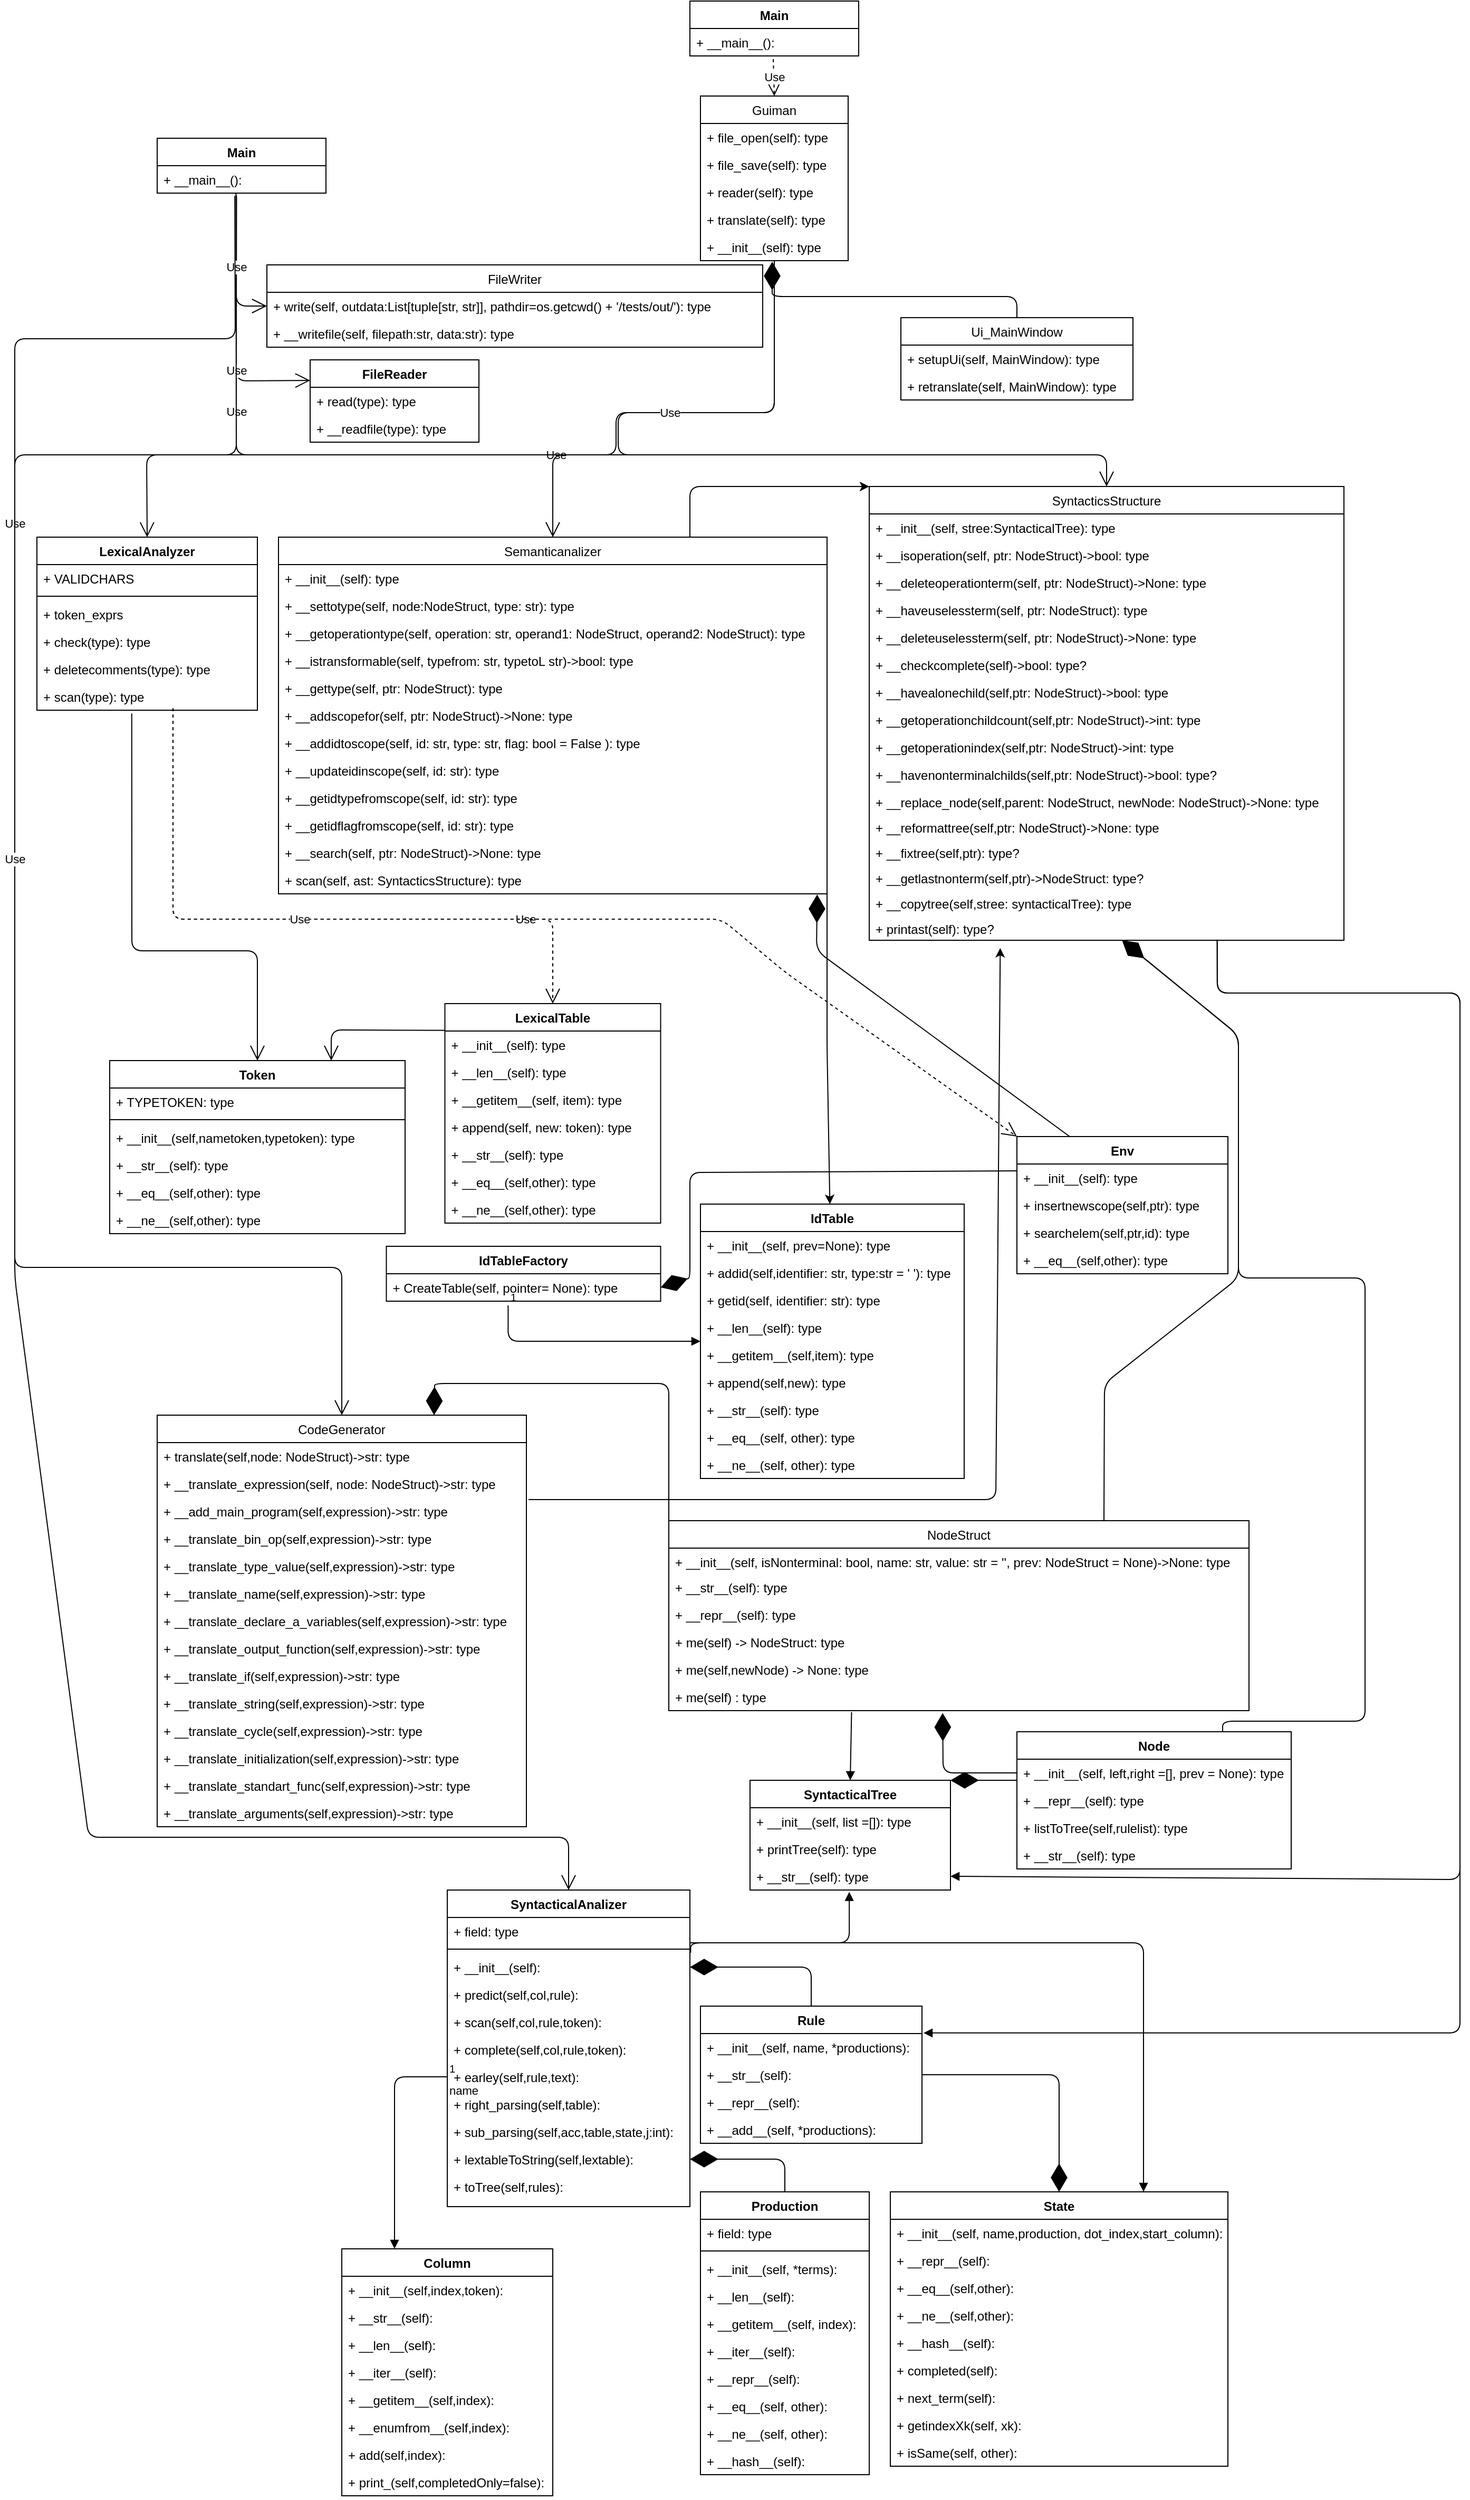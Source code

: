 <mxfile version="13.2.2" type="device"><diagram id="oK4B3TuKFiliOTGiDOdp" name="Page-1"><mxGraphModel dx="2617" dy="2064" grid="1" gridSize="10" guides="1" tooltips="1" connect="1" arrows="1" fold="1" page="1" pageScale="1" pageWidth="827" pageHeight="1169" math="0" shadow="0"><root><mxCell id="0"/><mxCell id="1" parent="0"/><mxCell id="LHLDP1pdNmLF4zHEsXQJ-10" value="LexicalAnalyzer" style="swimlane;fontStyle=1;align=center;verticalAlign=top;childLayout=stackLayout;horizontal=1;startSize=26;horizontalStack=0;resizeParent=1;resizeParentMax=0;resizeLast=0;collapsible=1;marginBottom=0;" parent="1" vertex="1"><mxGeometry x="-39" y="-82" width="209" height="164" as="geometry"/></mxCell><mxCell id="LHLDP1pdNmLF4zHEsXQJ-11" value="+ VALIDCHARS" style="text;strokeColor=none;fillColor=none;align=left;verticalAlign=top;spacingLeft=4;spacingRight=4;overflow=hidden;rotatable=0;points=[[0,0.5],[1,0.5]];portConstraint=eastwest;" parent="LHLDP1pdNmLF4zHEsXQJ-10" vertex="1"><mxGeometry y="26" width="209" height="26" as="geometry"/></mxCell><mxCell id="LHLDP1pdNmLF4zHEsXQJ-12" value="" style="line;strokeWidth=1;fillColor=none;align=left;verticalAlign=middle;spacingTop=-1;spacingLeft=3;spacingRight=3;rotatable=0;labelPosition=right;points=[];portConstraint=eastwest;" parent="LHLDP1pdNmLF4zHEsXQJ-10" vertex="1"><mxGeometry y="52" width="209" height="8" as="geometry"/></mxCell><mxCell id="LHLDP1pdNmLF4zHEsXQJ-14" value="+ token_exprs" style="text;strokeColor=none;fillColor=none;align=left;verticalAlign=top;spacingLeft=4;spacingRight=4;overflow=hidden;rotatable=0;points=[[0,0.5],[1,0.5]];portConstraint=eastwest;" parent="LHLDP1pdNmLF4zHEsXQJ-10" vertex="1"><mxGeometry y="60" width="209" height="26" as="geometry"/></mxCell><mxCell id="LHLDP1pdNmLF4zHEsXQJ-13" value="+ check(type): type" style="text;strokeColor=none;fillColor=none;align=left;verticalAlign=top;spacingLeft=4;spacingRight=4;overflow=hidden;rotatable=0;points=[[0,0.5],[1,0.5]];portConstraint=eastwest;" parent="LHLDP1pdNmLF4zHEsXQJ-10" vertex="1"><mxGeometry y="86" width="209" height="26" as="geometry"/></mxCell><mxCell id="LHLDP1pdNmLF4zHEsXQJ-15" value="+ deletecomments(type): type" style="text;strokeColor=none;fillColor=none;align=left;verticalAlign=top;spacingLeft=4;spacingRight=4;overflow=hidden;rotatable=0;points=[[0,0.5],[1,0.5]];portConstraint=eastwest;" parent="LHLDP1pdNmLF4zHEsXQJ-10" vertex="1"><mxGeometry y="112" width="209" height="26" as="geometry"/></mxCell><mxCell id="LHLDP1pdNmLF4zHEsXQJ-16" value="+ scan(type): type" style="text;strokeColor=none;fillColor=none;align=left;verticalAlign=top;spacingLeft=4;spacingRight=4;overflow=hidden;rotatable=0;points=[[0,0.5],[1,0.5]];portConstraint=eastwest;" parent="LHLDP1pdNmLF4zHEsXQJ-10" vertex="1"><mxGeometry y="138" width="209" height="26" as="geometry"/></mxCell><mxCell id="3-MAn3fM9AyzHHpYtLz4-81" value="Use" style="endArrow=open;endSize=12;dashed=0;html=1;entryX=0.5;entryY=0;entryDx=0;entryDy=0;exitX=0.469;exitY=1.077;exitDx=0;exitDy=0;exitPerimeter=0;" parent="1" source="3-MAn3fM9AyzHHpYtLz4-78" target="LHLDP1pdNmLF4zHEsXQJ-10" edge="1"><mxGeometry width="160" relative="1" as="geometry"><mxPoint x="20" y="-70" as="sourcePoint"/><mxPoint x="180" y="-70" as="targetPoint"/><Array as="points"><mxPoint x="150" y="-160"/><mxPoint x="65" y="-160"/></Array></mxGeometry></mxCell><mxCell id="3-MAn3fM9AyzHHpYtLz4-82" value="Use" style="endArrow=open;endSize=12;dashed=0;html=1;entryX=0;entryY=0.25;entryDx=0;entryDy=0;" parent="1" target="LHLDP1pdNmLF4zHEsXQJ-5" edge="1"><mxGeometry width="160" relative="1" as="geometry"><mxPoint x="150" y="-320" as="sourcePoint"/><mxPoint x="370" y="-80" as="targetPoint"/><Array as="points"><mxPoint x="150" y="-230"/></Array></mxGeometry></mxCell><mxCell id="E7JsTk7AdHv7Astqg224-7" value="Ui_MainWindow" style="swimlane;fontStyle=0;childLayout=stackLayout;horizontal=1;startSize=26;fillColor=none;horizontalStack=0;resizeParent=1;resizeParentMax=0;resizeLast=0;collapsible=1;marginBottom=0;" parent="1" vertex="1"><mxGeometry x="780" y="-290" width="220" height="78" as="geometry"/></mxCell><mxCell id="E7JsTk7AdHv7Astqg224-8" value="+ setupUi(self, MainWindow): type" style="text;strokeColor=none;fillColor=none;align=left;verticalAlign=top;spacingLeft=4;spacingRight=4;overflow=hidden;rotatable=0;points=[[0,0.5],[1,0.5]];portConstraint=eastwest;" parent="E7JsTk7AdHv7Astqg224-7" vertex="1"><mxGeometry y="26" width="220" height="26" as="geometry"/></mxCell><mxCell id="E7JsTk7AdHv7Astqg224-9" value="+ retranslate(self, MainWindow): type" style="text;strokeColor=none;fillColor=none;align=left;verticalAlign=top;spacingLeft=4;spacingRight=4;overflow=hidden;rotatable=0;points=[[0,0.5],[1,0.5]];portConstraint=eastwest;" parent="E7JsTk7AdHv7Astqg224-7" vertex="1"><mxGeometry y="52" width="220" height="26" as="geometry"/></mxCell><mxCell id="E7JsTk7AdHv7Astqg224-49" value="Use" style="endArrow=open;endSize=12;dashed=0;html=1;entryX=0.5;entryY=0;entryDx=0;entryDy=0;exitX=0.467;exitY=1;exitDx=0;exitDy=0;exitPerimeter=0;" parent="1" target="E7JsTk7AdHv7Astqg224-30" edge="1" source="3-MAn3fM9AyzHHpYtLz4-78"><mxGeometry width="160" relative="1" as="geometry"><mxPoint x="250" y="-200" as="sourcePoint"/><mxPoint x="750" y="-160" as="targetPoint"/><Array as="points"><mxPoint x="150" y="-160"/><mxPoint x="975" y="-160"/></Array></mxGeometry></mxCell><mxCell id="8airWhV7po7ab_i87Rw7-5" value="" style="endArrow=diamondThin;endFill=1;endSize=24;html=1;entryX=0.486;entryY=1.038;entryDx=0;entryDy=0;entryPerimeter=0;exitX=0.5;exitY=0;exitDx=0;exitDy=0;" parent="1" source="E7JsTk7AdHv7Astqg224-7" target="E7JsTk7AdHv7Astqg224-6" edge="1"><mxGeometry width="160" relative="1" as="geometry"><mxPoint x="690" y="-450" as="sourcePoint"/><mxPoint x="850" y="-450" as="targetPoint"/><Array as="points"><mxPoint x="890" y="-310"/><mxPoint x="658" y="-310"/></Array></mxGeometry></mxCell><mxCell id="8airWhV7po7ab_i87Rw7-7" value="Use" style="endArrow=open;endSize=12;dashed=0;html=1;exitX=0.5;exitY=1;exitDx=0;exitDy=0;entryX=0.5;entryY=0;entryDx=0;entryDy=0;" parent="1" source="E7JsTk7AdHv7Astqg224-1" target="3-MAn3fM9AyzHHpYtLz4-2" edge="1"><mxGeometry width="160" relative="1" as="geometry"><mxPoint x="520" y="-250" as="sourcePoint"/><mxPoint x="680" y="-250" as="targetPoint"/><Array as="points"><mxPoint x="660" y="-200"/><mxPoint x="512" y="-200"/><mxPoint x="512" y="-160"/><mxPoint x="905" y="-160"/><mxPoint x="70" y="-160"/><mxPoint x="-60" y="-160"/><mxPoint x="-60" y="620"/><mxPoint x="10" y="1150"/><mxPoint x="260" y="1150"/><mxPoint x="465" y="1150"/></Array></mxGeometry></mxCell><mxCell id="8airWhV7po7ab_i87Rw7-8" value="Main" style="swimlane;fontStyle=1;align=center;verticalAlign=top;childLayout=stackLayout;horizontal=1;startSize=26;horizontalStack=0;resizeParent=1;resizeParentMax=0;resizeLast=0;collapsible=1;marginBottom=0;" parent="1" vertex="1"><mxGeometry x="580" y="-590" width="160" height="52" as="geometry"/></mxCell><mxCell id="8airWhV7po7ab_i87Rw7-9" value="+ __main__():" style="text;strokeColor=none;fillColor=none;align=left;verticalAlign=top;spacingLeft=4;spacingRight=4;overflow=hidden;rotatable=0;points=[[0,0.5],[1,0.5]];portConstraint=eastwest;" parent="8airWhV7po7ab_i87Rw7-8" vertex="1"><mxGeometry y="26" width="160" height="26" as="geometry"/></mxCell><mxCell id="8airWhV7po7ab_i87Rw7-10" value="Use" style="endArrow=open;endSize=12;dashed=1;html=1;exitX=0.494;exitY=1.115;exitDx=0;exitDy=0;exitPerimeter=0;entryX=0.5;entryY=0;entryDx=0;entryDy=0;" parent="1" source="8airWhV7po7ab_i87Rw7-9" target="E7JsTk7AdHv7Astqg224-1" edge="1"><mxGeometry width="160" relative="1" as="geometry"><mxPoint x="500" y="-480" as="sourcePoint"/><mxPoint x="660" y="-480" as="targetPoint"/><Array as="points"/></mxGeometry></mxCell><mxCell id="8airWhV7po7ab_i87Rw7-11" value="Semanticanalizer" style="swimlane;fontStyle=0;childLayout=stackLayout;horizontal=1;startSize=26;fillColor=none;horizontalStack=0;resizeParent=1;resizeParentMax=0;resizeLast=0;collapsible=1;marginBottom=0;" parent="1" vertex="1"><mxGeometry x="190" y="-82" width="520" height="338" as="geometry"/></mxCell><mxCell id="8airWhV7po7ab_i87Rw7-12" value="+ __init__(self): type" style="text;strokeColor=none;fillColor=none;align=left;verticalAlign=top;spacingLeft=4;spacingRight=4;overflow=hidden;rotatable=0;points=[[0,0.5],[1,0.5]];portConstraint=eastwest;" parent="8airWhV7po7ab_i87Rw7-11" vertex="1"><mxGeometry y="26" width="520" height="26" as="geometry"/></mxCell><mxCell id="8airWhV7po7ab_i87Rw7-13" value="+ __settotype(self, node:NodeStruct, type: str): type" style="text;strokeColor=none;fillColor=none;align=left;verticalAlign=top;spacingLeft=4;spacingRight=4;overflow=hidden;rotatable=0;points=[[0,0.5],[1,0.5]];portConstraint=eastwest;" parent="8airWhV7po7ab_i87Rw7-11" vertex="1"><mxGeometry y="52" width="520" height="26" as="geometry"/></mxCell><mxCell id="8airWhV7po7ab_i87Rw7-14" value="+ __getoperationtype(self, operation: str, operand1: NodeStruct, operand2: NodeStruct): type" style="text;strokeColor=none;fillColor=none;align=left;verticalAlign=top;spacingLeft=4;spacingRight=4;overflow=hidden;rotatable=0;points=[[0,0.5],[1,0.5]];portConstraint=eastwest;" parent="8airWhV7po7ab_i87Rw7-11" vertex="1"><mxGeometry y="78" width="520" height="26" as="geometry"/></mxCell><mxCell id="8airWhV7po7ab_i87Rw7-15" value="+ __istransformable(self, typefrom: str, typetoL str)-&gt;bool: type" style="text;strokeColor=none;fillColor=none;align=left;verticalAlign=top;spacingLeft=4;spacingRight=4;overflow=hidden;rotatable=0;points=[[0,0.5],[1,0.5]];portConstraint=eastwest;" parent="8airWhV7po7ab_i87Rw7-11" vertex="1"><mxGeometry y="104" width="520" height="26" as="geometry"/></mxCell><mxCell id="8airWhV7po7ab_i87Rw7-16" value="+ __gettype(self, ptr: NodeStruct): type" style="text;strokeColor=none;fillColor=none;align=left;verticalAlign=top;spacingLeft=4;spacingRight=4;overflow=hidden;rotatable=0;points=[[0,0.5],[1,0.5]];portConstraint=eastwest;" parent="8airWhV7po7ab_i87Rw7-11" vertex="1"><mxGeometry y="130" width="520" height="26" as="geometry"/></mxCell><mxCell id="8airWhV7po7ab_i87Rw7-17" value="+ __addscopefor(self, ptr: NodeStruct)-&gt;None: type" style="text;strokeColor=none;fillColor=none;align=left;verticalAlign=top;spacingLeft=4;spacingRight=4;overflow=hidden;rotatable=0;points=[[0,0.5],[1,0.5]];portConstraint=eastwest;" parent="8airWhV7po7ab_i87Rw7-11" vertex="1"><mxGeometry y="156" width="520" height="26" as="geometry"/></mxCell><mxCell id="8airWhV7po7ab_i87Rw7-18" value="+ __addidtoscope(self, id: str, type: str, flag: bool = False ): type" style="text;strokeColor=none;fillColor=none;align=left;verticalAlign=top;spacingLeft=4;spacingRight=4;overflow=hidden;rotatable=0;points=[[0,0.5],[1,0.5]];portConstraint=eastwest;" parent="8airWhV7po7ab_i87Rw7-11" vertex="1"><mxGeometry y="182" width="520" height="26" as="geometry"/></mxCell><mxCell id="8airWhV7po7ab_i87Rw7-19" value="+ __updateidinscope(self, id: str): type" style="text;strokeColor=none;fillColor=none;align=left;verticalAlign=top;spacingLeft=4;spacingRight=4;overflow=hidden;rotatable=0;points=[[0,0.5],[1,0.5]];portConstraint=eastwest;" parent="8airWhV7po7ab_i87Rw7-11" vertex="1"><mxGeometry y="208" width="520" height="26" as="geometry"/></mxCell><mxCell id="8airWhV7po7ab_i87Rw7-20" value="+ __getidtypefromscope(self, id: str): type" style="text;strokeColor=none;fillColor=none;align=left;verticalAlign=top;spacingLeft=4;spacingRight=4;overflow=hidden;rotatable=0;points=[[0,0.5],[1,0.5]];portConstraint=eastwest;" parent="8airWhV7po7ab_i87Rw7-11" vertex="1"><mxGeometry y="234" width="520" height="26" as="geometry"/></mxCell><mxCell id="8airWhV7po7ab_i87Rw7-21" value="+ __getidflagfromscope(self, id: str): type" style="text;strokeColor=none;fillColor=none;align=left;verticalAlign=top;spacingLeft=4;spacingRight=4;overflow=hidden;rotatable=0;points=[[0,0.5],[1,0.5]];portConstraint=eastwest;" parent="8airWhV7po7ab_i87Rw7-11" vertex="1"><mxGeometry y="260" width="520" height="26" as="geometry"/></mxCell><mxCell id="8airWhV7po7ab_i87Rw7-22" value="+ __search(self, ptr: NodeStruct)-&gt;None: type" style="text;strokeColor=none;fillColor=none;align=left;verticalAlign=top;spacingLeft=4;spacingRight=4;overflow=hidden;rotatable=0;points=[[0,0.5],[1,0.5]];portConstraint=eastwest;" parent="8airWhV7po7ab_i87Rw7-11" vertex="1"><mxGeometry y="286" width="520" height="26" as="geometry"/></mxCell><mxCell id="8airWhV7po7ab_i87Rw7-23" value="+ scan(self, ast: SyntacticsStructure): type" style="text;strokeColor=none;fillColor=none;align=left;verticalAlign=top;spacingLeft=4;spacingRight=4;overflow=hidden;rotatable=0;points=[[0,0.5],[1,0.5]];portConstraint=eastwest;" parent="8airWhV7po7ab_i87Rw7-11" vertex="1"><mxGeometry y="312" width="520" height="26" as="geometry"/></mxCell><mxCell id="8airWhV7po7ab_i87Rw7-25" value="Use" style="endArrow=open;endSize=12;dashed=0;html=1;entryX=0.5;entryY=0;entryDx=0;entryDy=0;" parent="1" target="8airWhV7po7ab_i87Rw7-11" edge="1"><mxGeometry width="160" relative="1" as="geometry"><mxPoint x="660" y="-330" as="sourcePoint"/><mxPoint x="510" y="-60" as="targetPoint"/><Array as="points"><mxPoint x="660" y="-200"/><mxPoint x="510" y="-200"/><mxPoint x="510" y="-160"/><mxPoint x="450" y="-160"/></Array></mxGeometry></mxCell><mxCell id="8airWhV7po7ab_i87Rw7-29" value="Use" style="endArrow=open;endSize=12;dashed=1;html=1;exitX=0.617;exitY=0.923;exitDx=0;exitDy=0;exitPerimeter=0;entryX=0;entryY=0;entryDx=0;entryDy=0;" parent="1" source="LHLDP1pdNmLF4zHEsXQJ-16" target="LHLDP1pdNmLF4zHEsXQJ-28" edge="1"><mxGeometry width="160" relative="1" as="geometry"><mxPoint x="260" y="340" as="sourcePoint"/><mxPoint x="420" y="340" as="targetPoint"/><Array as="points"><mxPoint x="90" y="280"/><mxPoint x="610" y="280"/><mxPoint x="670" y="330"/></Array></mxGeometry></mxCell><mxCell id="8airWhV7po7ab_i87Rw7-30" value="Use" style="endArrow=open;endSize=12;dashed=1;html=1;entryX=0.5;entryY=0;entryDx=0;entryDy=0;" parent="1" target="LHLDP1pdNmLF4zHEsXQJ-18" edge="1"><mxGeometry width="160" relative="1" as="geometry"><mxPoint x="90" y="80" as="sourcePoint"/><mxPoint x="570" y="490" as="targetPoint"/><Array as="points"><mxPoint x="90" y="280"/><mxPoint x="450" y="280"/></Array></mxGeometry></mxCell><mxCell id="8airWhV7po7ab_i87Rw7-31" value="" style="endArrow=open;endFill=1;endSize=12;html=1;exitX=0.43;exitY=1.12;exitDx=0;exitDy=0;exitPerimeter=0;entryX=0.5;entryY=0;entryDx=0;entryDy=0;" parent="1" source="LHLDP1pdNmLF4zHEsXQJ-16" target="LHLDP1pdNmLF4zHEsXQJ-35" edge="1"><mxGeometry width="160" relative="1" as="geometry"><mxPoint x="110" y="320" as="sourcePoint"/><mxPoint x="270" y="320" as="targetPoint"/><Array as="points"><mxPoint x="51" y="310"/><mxPoint x="170" y="310"/></Array></mxGeometry></mxCell><mxCell id="8airWhV7po7ab_i87Rw7-32" value="" style="endArrow=open;endFill=1;endSize=12;html=1;exitX=0.008;exitY=-0.026;exitDx=0;exitDy=0;entryX=0.75;entryY=0;entryDx=0;entryDy=0;exitPerimeter=0;" parent="1" source="LHLDP1pdNmLF4zHEsXQJ-21" target="LHLDP1pdNmLF4zHEsXQJ-35" edge="1"><mxGeometry width="160" relative="1" as="geometry"><mxPoint x="420" y="360" as="sourcePoint"/><mxPoint x="580" y="360" as="targetPoint"/><Array as="points"><mxPoint x="240" y="385"/></Array></mxGeometry></mxCell><mxCell id="JvUKaqzsBXaDteEl4eHF-6" value="" style="endArrow=block;endFill=1;html=1;edgeStyle=orthogonalEdgeStyle;align=left;verticalAlign=top;exitX=0.444;exitY=1.154;exitDx=0;exitDy=0;exitPerimeter=0;" edge="1" parent="1" source="LHLDP1pdNmLF4zHEsXQJ-45" target="LHLDP1pdNmLF4zHEsXQJ-46"><mxGeometry x="-1" relative="1" as="geometry"><mxPoint x="900" y="470" as="sourcePoint"/><mxPoint x="1060" y="470" as="targetPoint"/><Array as="points"><mxPoint x="408" y="680"/></Array></mxGeometry></mxCell><mxCell id="JvUKaqzsBXaDteEl4eHF-7" value="1" style="resizable=0;html=1;align=left;verticalAlign=bottom;labelBackgroundColor=#ffffff;fontSize=10;" connectable="0" vertex="1" parent="JvUKaqzsBXaDteEl4eHF-6"><mxGeometry x="-1" relative="1" as="geometry"/></mxCell><mxCell id="JvUKaqzsBXaDteEl4eHF-8" value="" style="endArrow=diamondThin;endFill=1;endSize=24;html=1;entryX=1;entryY=0.5;entryDx=0;entryDy=0;exitX=0;exitY=0.25;exitDx=0;exitDy=0;" edge="1" parent="1" source="LHLDP1pdNmLF4zHEsXQJ-28" target="LHLDP1pdNmLF4zHEsXQJ-45"><mxGeometry width="160" relative="1" as="geometry"><mxPoint x="1050" y="440" as="sourcePoint"/><mxPoint x="1210" y="440" as="targetPoint"/><Array as="points"><mxPoint x="580" y="520"/><mxPoint x="580" y="620"/></Array></mxGeometry></mxCell><mxCell id="E7JsTk7AdHv7Astqg224-30" value="SyntacticsStructure" style="swimlane;fontStyle=0;childLayout=stackLayout;horizontal=1;startSize=26;fillColor=none;horizontalStack=0;resizeParent=1;resizeParentMax=0;resizeLast=0;collapsible=1;marginBottom=0;" parent="1" vertex="1"><mxGeometry x="750" y="-130" width="450" height="430" as="geometry"/></mxCell><mxCell id="E7JsTk7AdHv7Astqg224-31" value="+ __init__(self, stree:SyntacticalTree): type" style="text;strokeColor=none;fillColor=none;align=left;verticalAlign=top;spacingLeft=4;spacingRight=4;overflow=hidden;rotatable=0;points=[[0,0.5],[1,0.5]];portConstraint=eastwest;" parent="E7JsTk7AdHv7Astqg224-30" vertex="1"><mxGeometry y="26" width="450" height="26" as="geometry"/></mxCell><mxCell id="E7JsTk7AdHv7Astqg224-32" value="+ __isoperation(self, ptr: NodeStruct)-&gt;bool: type" style="text;strokeColor=none;fillColor=none;align=left;verticalAlign=top;spacingLeft=4;spacingRight=4;overflow=hidden;rotatable=0;points=[[0,0.5],[1,0.5]];portConstraint=eastwest;" parent="E7JsTk7AdHv7Astqg224-30" vertex="1"><mxGeometry y="52" width="450" height="26" as="geometry"/></mxCell><mxCell id="E7JsTk7AdHv7Astqg224-33" value="+ __deleteoperationterm(self, ptr: NodeStruct)-&gt;None: type" style="text;strokeColor=none;fillColor=none;align=left;verticalAlign=top;spacingLeft=4;spacingRight=4;overflow=hidden;rotatable=0;points=[[0,0.5],[1,0.5]];portConstraint=eastwest;" parent="E7JsTk7AdHv7Astqg224-30" vertex="1"><mxGeometry y="78" width="450" height="26" as="geometry"/></mxCell><mxCell id="E7JsTk7AdHv7Astqg224-34" value="+ __haveuselessterm(self, ptr: NodeStruct): type" style="text;strokeColor=none;fillColor=none;align=left;verticalAlign=top;spacingLeft=4;spacingRight=4;overflow=hidden;rotatable=0;points=[[0,0.5],[1,0.5]];portConstraint=eastwest;" parent="E7JsTk7AdHv7Astqg224-30" vertex="1"><mxGeometry y="104" width="450" height="26" as="geometry"/></mxCell><mxCell id="E7JsTk7AdHv7Astqg224-36" value="+ __deleteuselessterm(self, ptr: NodeStruct)-&gt;None: type" style="text;strokeColor=none;fillColor=none;align=left;verticalAlign=top;spacingLeft=4;spacingRight=4;overflow=hidden;rotatable=0;points=[[0,0.5],[1,0.5]];portConstraint=eastwest;" parent="E7JsTk7AdHv7Astqg224-30" vertex="1"><mxGeometry y="130" width="450" height="26" as="geometry"/></mxCell><mxCell id="E7JsTk7AdHv7Astqg224-37" value="+ __checkcomplete(self)-&gt;bool: type?" style="text;strokeColor=none;fillColor=none;align=left;verticalAlign=top;spacingLeft=4;spacingRight=4;overflow=hidden;rotatable=0;points=[[0,0.5],[1,0.5]];portConstraint=eastwest;" parent="E7JsTk7AdHv7Astqg224-30" vertex="1"><mxGeometry y="156" width="450" height="26" as="geometry"/></mxCell><mxCell id="E7JsTk7AdHv7Astqg224-38" value="+ __havealonechild(self,ptr: NodeStruct)-&gt;bool: type" style="text;strokeColor=none;fillColor=none;align=left;verticalAlign=top;spacingLeft=4;spacingRight=4;overflow=hidden;rotatable=0;points=[[0,0.5],[1,0.5]];portConstraint=eastwest;" parent="E7JsTk7AdHv7Astqg224-30" vertex="1"><mxGeometry y="182" width="450" height="26" as="geometry"/></mxCell><mxCell id="E7JsTk7AdHv7Astqg224-39" value="+ __getoperationchildcount(self,ptr: NodeStruct)-&gt;int: type" style="text;strokeColor=none;fillColor=none;align=left;verticalAlign=top;spacingLeft=4;spacingRight=4;overflow=hidden;rotatable=0;points=[[0,0.5],[1,0.5]];portConstraint=eastwest;" parent="E7JsTk7AdHv7Astqg224-30" vertex="1"><mxGeometry y="208" width="450" height="26" as="geometry"/></mxCell><mxCell id="E7JsTk7AdHv7Astqg224-40" value="+ __getoperationindex(self,ptr: NodeStruct)-&gt;int: type" style="text;strokeColor=none;fillColor=none;align=left;verticalAlign=top;spacingLeft=4;spacingRight=4;overflow=hidden;rotatable=0;points=[[0,0.5],[1,0.5]];portConstraint=eastwest;" parent="E7JsTk7AdHv7Astqg224-30" vertex="1"><mxGeometry y="234" width="450" height="26" as="geometry"/></mxCell><mxCell id="E7JsTk7AdHv7Astqg224-41" value="+ __havenonterminalchilds(self,ptr: NodeStruct)-&gt;bool: type?" style="text;strokeColor=none;fillColor=none;align=left;verticalAlign=top;spacingLeft=4;spacingRight=4;overflow=hidden;rotatable=0;points=[[0,0.5],[1,0.5]];portConstraint=eastwest;" parent="E7JsTk7AdHv7Astqg224-30" vertex="1"><mxGeometry y="260" width="450" height="26" as="geometry"/></mxCell><mxCell id="E7JsTk7AdHv7Astqg224-42" value="+ __replace_node(self,parent: NodeStruct, newNode: NodeStruct)-&gt;None: type" style="text;strokeColor=none;fillColor=none;align=left;verticalAlign=top;spacingLeft=4;spacingRight=4;overflow=hidden;rotatable=0;points=[[0,0.5],[1,0.5]];portConstraint=eastwest;" parent="E7JsTk7AdHv7Astqg224-30" vertex="1"><mxGeometry y="286" width="450" height="24" as="geometry"/></mxCell><mxCell id="E7JsTk7AdHv7Astqg224-43" value="+ __reformattree(self,ptr: NodeStruct)-&gt;None: type" style="text;strokeColor=none;fillColor=none;align=left;verticalAlign=top;spacingLeft=4;spacingRight=4;overflow=hidden;rotatable=0;points=[[0,0.5],[1,0.5]];portConstraint=eastwest;" parent="E7JsTk7AdHv7Astqg224-30" vertex="1"><mxGeometry y="310" width="450" height="24" as="geometry"/></mxCell><mxCell id="E7JsTk7AdHv7Astqg224-44" value="+ __fixtree(self,ptr): type?" style="text;strokeColor=none;fillColor=none;align=left;verticalAlign=top;spacingLeft=4;spacingRight=4;overflow=hidden;rotatable=0;points=[[0,0.5],[1,0.5]];portConstraint=eastwest;" parent="E7JsTk7AdHv7Astqg224-30" vertex="1"><mxGeometry y="334" width="450" height="24" as="geometry"/></mxCell><mxCell id="E7JsTk7AdHv7Astqg224-45" value="+ __getlastnonterm(self,ptr)-&gt;NodeStruct: type?" style="text;strokeColor=none;fillColor=none;align=left;verticalAlign=top;spacingLeft=4;spacingRight=4;overflow=hidden;rotatable=0;points=[[0,0.5],[1,0.5]];portConstraint=eastwest;" parent="E7JsTk7AdHv7Astqg224-30" vertex="1"><mxGeometry y="358" width="450" height="24" as="geometry"/></mxCell><mxCell id="E7JsTk7AdHv7Astqg224-46" value="+ __copytree(self,stree: syntacticalTree): type" style="text;strokeColor=none;fillColor=none;align=left;verticalAlign=top;spacingLeft=4;spacingRight=4;overflow=hidden;rotatable=0;points=[[0,0.5],[1,0.5]];portConstraint=eastwest;" parent="E7JsTk7AdHv7Astqg224-30" vertex="1"><mxGeometry y="382" width="450" height="24" as="geometry"/></mxCell><mxCell id="E7JsTk7AdHv7Astqg224-47" value="+ printast(self): type?" style="text;strokeColor=none;fillColor=none;align=left;verticalAlign=top;spacingLeft=4;spacingRight=4;overflow=hidden;rotatable=0;points=[[0,0.5],[1,0.5]];portConstraint=eastwest;" parent="E7JsTk7AdHv7Astqg224-30" vertex="1"><mxGeometry y="406" width="450" height="24" as="geometry"/></mxCell><mxCell id="JvUKaqzsBXaDteEl4eHF-9" value="" style="endArrow=diamondThin;endFill=1;endSize=24;html=1;entryX=1;entryY=0.5;entryDx=0;entryDy=0;exitX=0.5;exitY=0;exitDx=0;exitDy=0;" edge="1" parent="1" source="3-MAn3fM9AyzHHpYtLz4-42" target="3-MAn3fM9AyzHHpYtLz4-5"><mxGeometry width="160" relative="1" as="geometry"><mxPoint x="660" y="1250" as="sourcePoint"/><mxPoint x="820" y="1250" as="targetPoint"/><Array as="points"><mxPoint x="695" y="1273"/></Array></mxGeometry></mxCell><mxCell id="JvUKaqzsBXaDteEl4eHF-11" value="" style="endArrow=diamondThin;endFill=1;endSize=24;html=1;entryX=1;entryY=0.5;entryDx=0;entryDy=0;exitX=0.5;exitY=0;exitDx=0;exitDy=0;" edge="1" parent="1" source="3-MAn3fM9AyzHHpYtLz4-31" target="3-MAn3fM9AyzHHpYtLz4-13"><mxGeometry width="160" relative="1" as="geometry"><mxPoint x="820" y="1550" as="sourcePoint"/><mxPoint x="980" y="1550" as="targetPoint"/><Array as="points"><mxPoint x="670" y="1455"/></Array></mxGeometry></mxCell><mxCell id="JvUKaqzsBXaDteEl4eHF-13" value="name" style="endArrow=block;endFill=1;html=1;edgeStyle=orthogonalEdgeStyle;align=left;verticalAlign=top;entryX=0.25;entryY=0;entryDx=0;entryDy=0;exitX=0;exitY=0.5;exitDx=0;exitDy=0;" edge="1" parent="1" source="3-MAn3fM9AyzHHpYtLz4-10" target="3-MAn3fM9AyzHHpYtLz4-14"><mxGeometry x="-1" relative="1" as="geometry"><mxPoint x="260" y="1440" as="sourcePoint"/><mxPoint x="420" y="1440" as="targetPoint"/></mxGeometry></mxCell><mxCell id="JvUKaqzsBXaDteEl4eHF-14" value="1" style="resizable=0;html=1;align=left;verticalAlign=bottom;labelBackgroundColor=#ffffff;fontSize=10;" connectable="0" vertex="1" parent="JvUKaqzsBXaDteEl4eHF-13"><mxGeometry x="-1" relative="1" as="geometry"/></mxCell><mxCell id="JvUKaqzsBXaDteEl4eHF-28" value="" style="endArrow=diamondThin;endFill=1;endSize=24;html=1;exitX=1;exitY=0.5;exitDx=0;exitDy=0;entryX=0.5;entryY=0;entryDx=0;entryDy=0;" edge="1" parent="1" source="3-MAn3fM9AyzHHpYtLz4-47" target="3-MAn3fM9AyzHHpYtLz4-50"><mxGeometry width="160" relative="1" as="geometry"><mxPoint x="800" y="1630" as="sourcePoint"/><mxPoint x="840.08" y="1799.94" as="targetPoint"/><Array as="points"><mxPoint x="840" y="1375"/><mxPoint x="930" y="1375"/></Array></mxGeometry></mxCell><mxCell id="JvUKaqzsBXaDteEl4eHF-29" value="" style="endArrow=diamondThin;endFill=1;endSize=24;html=1;exitX=0.75;exitY=0;exitDx=0;exitDy=0;" edge="1" parent="1" source="E7JsTk7AdHv7Astqg224-16" target="E7JsTk7AdHv7Astqg224-47"><mxGeometry width="160" relative="1" as="geometry"><mxPoint x="1350" y="530" as="sourcePoint"/><mxPoint x="1510" y="530" as="targetPoint"/><Array as="points"><mxPoint x="1085" y="1040"/><mxPoint x="1160" y="1040"/><mxPoint x="1220" y="1040"/><mxPoint x="1220" y="780"/><mxPoint x="1220" y="620"/><mxPoint x="1100" y="620"/><mxPoint x="1100" y="390"/></Array></mxGeometry></mxCell><mxCell id="JvUKaqzsBXaDteEl4eHF-38" value="" style="endArrow=diamondThin;endFill=1;endSize=24;html=1;entryX=0.982;entryY=1.026;entryDx=0;entryDy=0;entryPerimeter=0;exitX=0.25;exitY=0;exitDx=0;exitDy=0;" edge="1" parent="1" source="LHLDP1pdNmLF4zHEsXQJ-28" target="8airWhV7po7ab_i87Rw7-23"><mxGeometry width="160" relative="1" as="geometry"><mxPoint x="420" y="320" as="sourcePoint"/><mxPoint x="580" y="320" as="targetPoint"/><Array as="points"><mxPoint x="700" y="310"/></Array></mxGeometry></mxCell><mxCell id="LHLDP1pdNmLF4zHEsXQJ-35" value="Token" style="swimlane;fontStyle=1;align=center;verticalAlign=top;childLayout=stackLayout;horizontal=1;startSize=26;horizontalStack=0;resizeParent=1;resizeParentMax=0;resizeLast=0;collapsible=1;marginBottom=0;" parent="1" vertex="1"><mxGeometry x="30" y="414" width="280" height="164" as="geometry"/></mxCell><mxCell id="LHLDP1pdNmLF4zHEsXQJ-36" value="+ TYPETOKEN: type" style="text;strokeColor=none;fillColor=none;align=left;verticalAlign=top;spacingLeft=4;spacingRight=4;overflow=hidden;rotatable=0;points=[[0,0.5],[1,0.5]];portConstraint=eastwest;" parent="LHLDP1pdNmLF4zHEsXQJ-35" vertex="1"><mxGeometry y="26" width="280" height="26" as="geometry"/></mxCell><mxCell id="LHLDP1pdNmLF4zHEsXQJ-37" value="" style="line;strokeWidth=1;fillColor=none;align=left;verticalAlign=middle;spacingTop=-1;spacingLeft=3;spacingRight=3;rotatable=0;labelPosition=right;points=[];portConstraint=eastwest;" parent="LHLDP1pdNmLF4zHEsXQJ-35" vertex="1"><mxGeometry y="52" width="280" height="8" as="geometry"/></mxCell><mxCell id="LHLDP1pdNmLF4zHEsXQJ-38" value="+ __init__(self,nametoken,typetoken): type" style="text;strokeColor=none;fillColor=none;align=left;verticalAlign=top;spacingLeft=4;spacingRight=4;overflow=hidden;rotatable=0;points=[[0,0.5],[1,0.5]];portConstraint=eastwest;" parent="LHLDP1pdNmLF4zHEsXQJ-35" vertex="1"><mxGeometry y="60" width="280" height="26" as="geometry"/></mxCell><mxCell id="LHLDP1pdNmLF4zHEsXQJ-39" value="+ __str__(self): type" style="text;strokeColor=none;fillColor=none;align=left;verticalAlign=top;spacingLeft=4;spacingRight=4;overflow=hidden;rotatable=0;points=[[0,0.5],[1,0.5]];portConstraint=eastwest;" parent="LHLDP1pdNmLF4zHEsXQJ-35" vertex="1"><mxGeometry y="86" width="280" height="26" as="geometry"/></mxCell><mxCell id="LHLDP1pdNmLF4zHEsXQJ-40" value="+ __eq__(self,other): type" style="text;strokeColor=none;fillColor=none;align=left;verticalAlign=top;spacingLeft=4;spacingRight=4;overflow=hidden;rotatable=0;points=[[0,0.5],[1,0.5]];portConstraint=eastwest;" parent="LHLDP1pdNmLF4zHEsXQJ-35" vertex="1"><mxGeometry y="112" width="280" height="26" as="geometry"/></mxCell><mxCell id="LHLDP1pdNmLF4zHEsXQJ-41" value="+ __ne__(self,other): type" style="text;strokeColor=none;fillColor=none;align=left;verticalAlign=top;spacingLeft=4;spacingRight=4;overflow=hidden;rotatable=0;points=[[0,0.5],[1,0.5]];portConstraint=eastwest;" parent="LHLDP1pdNmLF4zHEsXQJ-35" vertex="1"><mxGeometry y="138" width="280" height="26" as="geometry"/></mxCell><mxCell id="LHLDP1pdNmLF4zHEsXQJ-18" value="LexicalTable" style="swimlane;fontStyle=1;align=center;verticalAlign=top;childLayout=stackLayout;horizontal=1;startSize=26;horizontalStack=0;resizeParent=1;resizeParentMax=0;resizeLast=0;collapsible=1;marginBottom=0;" parent="1" vertex="1"><mxGeometry x="347.75" y="360" width="204.5" height="208" as="geometry"/></mxCell><mxCell id="LHLDP1pdNmLF4zHEsXQJ-21" value="+ __init__(self): type" style="text;strokeColor=none;fillColor=none;align=left;verticalAlign=top;spacingLeft=4;spacingRight=4;overflow=hidden;rotatable=0;points=[[0,0.5],[1,0.5]];portConstraint=eastwest;" parent="LHLDP1pdNmLF4zHEsXQJ-18" vertex="1"><mxGeometry y="26" width="204.5" height="26" as="geometry"/></mxCell><mxCell id="LHLDP1pdNmLF4zHEsXQJ-22" value="+ __len__(self): type" style="text;strokeColor=none;fillColor=none;align=left;verticalAlign=top;spacingLeft=4;spacingRight=4;overflow=hidden;rotatable=0;points=[[0,0.5],[1,0.5]];portConstraint=eastwest;" parent="LHLDP1pdNmLF4zHEsXQJ-18" vertex="1"><mxGeometry y="52" width="204.5" height="26" as="geometry"/></mxCell><mxCell id="LHLDP1pdNmLF4zHEsXQJ-23" value="+ __getitem__(self, item): type" style="text;strokeColor=none;fillColor=none;align=left;verticalAlign=top;spacingLeft=4;spacingRight=4;overflow=hidden;rotatable=0;points=[[0,0.5],[1,0.5]];portConstraint=eastwest;" parent="LHLDP1pdNmLF4zHEsXQJ-18" vertex="1"><mxGeometry y="78" width="204.5" height="26" as="geometry"/></mxCell><mxCell id="LHLDP1pdNmLF4zHEsXQJ-24" value="+ append(self, new: token): type" style="text;strokeColor=none;fillColor=none;align=left;verticalAlign=top;spacingLeft=4;spacingRight=4;overflow=hidden;rotatable=0;points=[[0,0.5],[1,0.5]];portConstraint=eastwest;" parent="LHLDP1pdNmLF4zHEsXQJ-18" vertex="1"><mxGeometry y="104" width="204.5" height="26" as="geometry"/></mxCell><mxCell id="LHLDP1pdNmLF4zHEsXQJ-25" value="+ __str__(self): type" style="text;strokeColor=none;fillColor=none;align=left;verticalAlign=top;spacingLeft=4;spacingRight=4;overflow=hidden;rotatable=0;points=[[0,0.5],[1,0.5]];portConstraint=eastwest;" parent="LHLDP1pdNmLF4zHEsXQJ-18" vertex="1"><mxGeometry y="130" width="204.5" height="26" as="geometry"/></mxCell><mxCell id="LHLDP1pdNmLF4zHEsXQJ-26" value="+ __eq__(self,other): type" style="text;strokeColor=none;fillColor=none;align=left;verticalAlign=top;spacingLeft=4;spacingRight=4;overflow=hidden;rotatable=0;points=[[0,0.5],[1,0.5]];portConstraint=eastwest;" parent="LHLDP1pdNmLF4zHEsXQJ-18" vertex="1"><mxGeometry y="156" width="204.5" height="26" as="geometry"/></mxCell><mxCell id="LHLDP1pdNmLF4zHEsXQJ-27" value="+ __ne__(self,other): type" style="text;strokeColor=none;fillColor=none;align=left;verticalAlign=top;spacingLeft=4;spacingRight=4;overflow=hidden;rotatable=0;points=[[0,0.5],[1,0.5]];portConstraint=eastwest;" parent="LHLDP1pdNmLF4zHEsXQJ-18" vertex="1"><mxGeometry y="182" width="204.5" height="26" as="geometry"/></mxCell><mxCell id="LHLDP1pdNmLF4zHEsXQJ-42" value="IdTableFactory" style="swimlane;fontStyle=1;align=center;verticalAlign=top;childLayout=stackLayout;horizontal=1;startSize=26;horizontalStack=0;resizeParent=1;resizeParentMax=0;resizeLast=0;collapsible=1;marginBottom=0;" parent="1" vertex="1"><mxGeometry x="292.25" y="590" width="260" height="52" as="geometry"/></mxCell><mxCell id="LHLDP1pdNmLF4zHEsXQJ-45" value="+ CreateTable(self, pointer= None): type" style="text;strokeColor=none;fillColor=none;align=left;verticalAlign=top;spacingLeft=4;spacingRight=4;overflow=hidden;rotatable=0;points=[[0,0.5],[1,0.5]];portConstraint=eastwest;" parent="LHLDP1pdNmLF4zHEsXQJ-42" vertex="1"><mxGeometry y="26" width="260" height="26" as="geometry"/></mxCell><mxCell id="LHLDP1pdNmLF4zHEsXQJ-46" value="IdTable" style="swimlane;fontStyle=1;align=center;verticalAlign=top;childLayout=stackLayout;horizontal=1;startSize=26;horizontalStack=0;resizeParent=1;resizeParentMax=0;resizeLast=0;collapsible=1;marginBottom=0;" parent="1" vertex="1"><mxGeometry x="590" y="550" width="250" height="260" as="geometry"/></mxCell><mxCell id="LHLDP1pdNmLF4zHEsXQJ-49" value="+ __init__(self, prev=None): type" style="text;strokeColor=none;fillColor=none;align=left;verticalAlign=top;spacingLeft=4;spacingRight=4;overflow=hidden;rotatable=0;points=[[0,0.5],[1,0.5]];portConstraint=eastwest;" parent="LHLDP1pdNmLF4zHEsXQJ-46" vertex="1"><mxGeometry y="26" width="250" height="26" as="geometry"/></mxCell><mxCell id="LHLDP1pdNmLF4zHEsXQJ-50" value="+ addid(self,identifier: str, type:str = ' '): type" style="text;strokeColor=none;fillColor=none;align=left;verticalAlign=top;spacingLeft=4;spacingRight=4;overflow=hidden;rotatable=0;points=[[0,0.5],[1,0.5]];portConstraint=eastwest;" parent="LHLDP1pdNmLF4zHEsXQJ-46" vertex="1"><mxGeometry y="52" width="250" height="26" as="geometry"/></mxCell><mxCell id="LHLDP1pdNmLF4zHEsXQJ-51" value="+ getid(self, identifier: str): type" style="text;strokeColor=none;fillColor=none;align=left;verticalAlign=top;spacingLeft=4;spacingRight=4;overflow=hidden;rotatable=0;points=[[0,0.5],[1,0.5]];portConstraint=eastwest;" parent="LHLDP1pdNmLF4zHEsXQJ-46" vertex="1"><mxGeometry y="78" width="250" height="26" as="geometry"/></mxCell><mxCell id="LHLDP1pdNmLF4zHEsXQJ-52" value="+ __len__(self): type" style="text;strokeColor=none;fillColor=none;align=left;verticalAlign=top;spacingLeft=4;spacingRight=4;overflow=hidden;rotatable=0;points=[[0,0.5],[1,0.5]];portConstraint=eastwest;" parent="LHLDP1pdNmLF4zHEsXQJ-46" vertex="1"><mxGeometry y="104" width="250" height="26" as="geometry"/></mxCell><mxCell id="LHLDP1pdNmLF4zHEsXQJ-53" value="+ __getitem__(self,item): type" style="text;strokeColor=none;fillColor=none;align=left;verticalAlign=top;spacingLeft=4;spacingRight=4;overflow=hidden;rotatable=0;points=[[0,0.5],[1,0.5]];portConstraint=eastwest;" parent="LHLDP1pdNmLF4zHEsXQJ-46" vertex="1"><mxGeometry y="130" width="250" height="26" as="geometry"/></mxCell><mxCell id="LHLDP1pdNmLF4zHEsXQJ-54" value="+ append(self,new): type" style="text;strokeColor=none;fillColor=none;align=left;verticalAlign=top;spacingLeft=4;spacingRight=4;overflow=hidden;rotatable=0;points=[[0,0.5],[1,0.5]];portConstraint=eastwest;" parent="LHLDP1pdNmLF4zHEsXQJ-46" vertex="1"><mxGeometry y="156" width="250" height="26" as="geometry"/></mxCell><mxCell id="LHLDP1pdNmLF4zHEsXQJ-55" value="+ __str__(self): type" style="text;strokeColor=none;fillColor=none;align=left;verticalAlign=top;spacingLeft=4;spacingRight=4;overflow=hidden;rotatable=0;points=[[0,0.5],[1,0.5]];portConstraint=eastwest;" parent="LHLDP1pdNmLF4zHEsXQJ-46" vertex="1"><mxGeometry y="182" width="250" height="26" as="geometry"/></mxCell><mxCell id="LHLDP1pdNmLF4zHEsXQJ-56" value="+ __eq__(self, other): type" style="text;strokeColor=none;fillColor=none;align=left;verticalAlign=top;spacingLeft=4;spacingRight=4;overflow=hidden;rotatable=0;points=[[0,0.5],[1,0.5]];portConstraint=eastwest;" parent="LHLDP1pdNmLF4zHEsXQJ-46" vertex="1"><mxGeometry y="208" width="250" height="26" as="geometry"/></mxCell><mxCell id="LHLDP1pdNmLF4zHEsXQJ-57" value="+ __ne__(self, other): type" style="text;strokeColor=none;fillColor=none;align=left;verticalAlign=top;spacingLeft=4;spacingRight=4;overflow=hidden;rotatable=0;points=[[0,0.5],[1,0.5]];portConstraint=eastwest;" parent="LHLDP1pdNmLF4zHEsXQJ-46" vertex="1"><mxGeometry y="234" width="250" height="26" as="geometry"/></mxCell><mxCell id="JvUKaqzsBXaDteEl4eHF-46" value="" style="endArrow=diamondThin;endFill=1;endSize=24;html=1;exitX=0.75;exitY=0;exitDx=0;exitDy=0;" edge="1" parent="1" source="E7JsTk7AdHv7Astqg224-23" target="E7JsTk7AdHv7Astqg224-47"><mxGeometry width="160" relative="1" as="geometry"><mxPoint x="900" y="710" as="sourcePoint"/><mxPoint x="1060" y="710" as="targetPoint"/><Array as="points"><mxPoint x="973" y="720"/><mxPoint x="1100" y="620"/><mxPoint x="1100" y="390"/></Array></mxGeometry></mxCell><mxCell id="JvUKaqzsBXaDteEl4eHF-47" value="" style="endArrow=classic;html=1;exitX=1;exitY=0.5;exitDx=0;exitDy=0;" edge="1" parent="1" source="8airWhV7po7ab_i87Rw7-23" target="LHLDP1pdNmLF4zHEsXQJ-46"><mxGeometry width="50" height="50" relative="1" as="geometry"><mxPoint x="890" y="420" as="sourcePoint"/><mxPoint x="940" y="370" as="targetPoint"/><Array as="points"><mxPoint x="710" y="400"/></Array></mxGeometry></mxCell><mxCell id="JvUKaqzsBXaDteEl4eHF-48" value="" style="endArrow=classic;html=1;exitX=0.75;exitY=0;exitDx=0;exitDy=0;entryX=0;entryY=0;entryDx=0;entryDy=0;" edge="1" parent="1" source="8airWhV7po7ab_i87Rw7-11" target="E7JsTk7AdHv7Astqg224-30"><mxGeometry width="50" height="50" relative="1" as="geometry"><mxPoint x="820" y="420" as="sourcePoint"/><mxPoint x="870" y="370" as="targetPoint"/><Array as="points"><mxPoint x="580" y="-130"/></Array></mxGeometry></mxCell><mxCell id="JvUKaqzsBXaDteEl4eHF-34" value="CodeGenerator" style="swimlane;fontStyle=0;childLayout=stackLayout;horizontal=1;startSize=26;fillColor=none;horizontalStack=0;resizeParent=1;resizeParentMax=0;resizeLast=0;collapsible=1;marginBottom=0;" vertex="1" parent="1"><mxGeometry x="75" y="750" width="350" height="390" as="geometry"/></mxCell><mxCell id="JvUKaqzsBXaDteEl4eHF-35" value="+ translate(self,node: NodeStruct)-&gt;str: type" style="text;strokeColor=none;fillColor=none;align=left;verticalAlign=top;spacingLeft=4;spacingRight=4;overflow=hidden;rotatable=0;points=[[0,0.5],[1,0.5]];portConstraint=eastwest;" vertex="1" parent="JvUKaqzsBXaDteEl4eHF-34"><mxGeometry y="26" width="350" height="26" as="geometry"/></mxCell><mxCell id="JvUKaqzsBXaDteEl4eHF-36" value="+ __translate_expression(self, node: NodeStruct)-&gt;str: type" style="text;strokeColor=none;fillColor=none;align=left;verticalAlign=top;spacingLeft=4;spacingRight=4;overflow=hidden;rotatable=0;points=[[0,0.5],[1,0.5]];portConstraint=eastwest;" vertex="1" parent="JvUKaqzsBXaDteEl4eHF-34"><mxGeometry y="52" width="350" height="26" as="geometry"/></mxCell><mxCell id="JvUKaqzsBXaDteEl4eHF-37" value="+ __add_main_program(self,expression)-&gt;str: type" style="text;strokeColor=none;fillColor=none;align=left;verticalAlign=top;spacingLeft=4;spacingRight=4;overflow=hidden;rotatable=0;points=[[0,0.5],[1,0.5]];portConstraint=eastwest;" vertex="1" parent="JvUKaqzsBXaDteEl4eHF-34"><mxGeometry y="78" width="350" height="26" as="geometry"/></mxCell><mxCell id="JvUKaqzsBXaDteEl4eHF-49" value="+ __translate_bin_op(self,expression)-&gt;str: type" style="text;strokeColor=none;fillColor=none;align=left;verticalAlign=top;spacingLeft=4;spacingRight=4;overflow=hidden;rotatable=0;points=[[0,0.5],[1,0.5]];portConstraint=eastwest;" vertex="1" parent="JvUKaqzsBXaDteEl4eHF-34"><mxGeometry y="104" width="350" height="26" as="geometry"/></mxCell><mxCell id="JvUKaqzsBXaDteEl4eHF-50" value="+ __translate_type_value(self,expression)-&gt;str: type" style="text;strokeColor=none;fillColor=none;align=left;verticalAlign=top;spacingLeft=4;spacingRight=4;overflow=hidden;rotatable=0;points=[[0,0.5],[1,0.5]];portConstraint=eastwest;" vertex="1" parent="JvUKaqzsBXaDteEl4eHF-34"><mxGeometry y="130" width="350" height="26" as="geometry"/></mxCell><mxCell id="JvUKaqzsBXaDteEl4eHF-51" value="+ __translate_name(self,expression)-&gt;str: type" style="text;strokeColor=none;fillColor=none;align=left;verticalAlign=top;spacingLeft=4;spacingRight=4;overflow=hidden;rotatable=0;points=[[0,0.5],[1,0.5]];portConstraint=eastwest;" vertex="1" parent="JvUKaqzsBXaDteEl4eHF-34"><mxGeometry y="156" width="350" height="26" as="geometry"/></mxCell><mxCell id="JvUKaqzsBXaDteEl4eHF-52" value="+ __translate_declare_a_variables(self,expression)-&gt;str: type" style="text;strokeColor=none;fillColor=none;align=left;verticalAlign=top;spacingLeft=4;spacingRight=4;overflow=hidden;rotatable=0;points=[[0,0.5],[1,0.5]];portConstraint=eastwest;" vertex="1" parent="JvUKaqzsBXaDteEl4eHF-34"><mxGeometry y="182" width="350" height="26" as="geometry"/></mxCell><mxCell id="JvUKaqzsBXaDteEl4eHF-54" value="+ __translate_output_function(self,expression)-&gt;str: type" style="text;strokeColor=none;fillColor=none;align=left;verticalAlign=top;spacingLeft=4;spacingRight=4;overflow=hidden;rotatable=0;points=[[0,0.5],[1,0.5]];portConstraint=eastwest;" vertex="1" parent="JvUKaqzsBXaDteEl4eHF-34"><mxGeometry y="208" width="350" height="26" as="geometry"/></mxCell><mxCell id="JvUKaqzsBXaDteEl4eHF-55" value="+ __translate_if(self,expression)-&gt;str: type" style="text;strokeColor=none;fillColor=none;align=left;verticalAlign=top;spacingLeft=4;spacingRight=4;overflow=hidden;rotatable=0;points=[[0,0.5],[1,0.5]];portConstraint=eastwest;" vertex="1" parent="JvUKaqzsBXaDteEl4eHF-34"><mxGeometry y="234" width="350" height="26" as="geometry"/></mxCell><mxCell id="JvUKaqzsBXaDteEl4eHF-56" value="+ __translate_string(self,expression)-&gt;str: type" style="text;strokeColor=none;fillColor=none;align=left;verticalAlign=top;spacingLeft=4;spacingRight=4;overflow=hidden;rotatable=0;points=[[0,0.5],[1,0.5]];portConstraint=eastwest;" vertex="1" parent="JvUKaqzsBXaDteEl4eHF-34"><mxGeometry y="260" width="350" height="26" as="geometry"/></mxCell><mxCell id="JvUKaqzsBXaDteEl4eHF-57" value="+ __translate_cycle(self,expression)-&gt;str: type" style="text;strokeColor=none;fillColor=none;align=left;verticalAlign=top;spacingLeft=4;spacingRight=4;overflow=hidden;rotatable=0;points=[[0,0.5],[1,0.5]];portConstraint=eastwest;" vertex="1" parent="JvUKaqzsBXaDteEl4eHF-34"><mxGeometry y="286" width="350" height="26" as="geometry"/></mxCell><mxCell id="JvUKaqzsBXaDteEl4eHF-58" value="+ __translate_initialization(self,expression)-&gt;str: type" style="text;strokeColor=none;fillColor=none;align=left;verticalAlign=top;spacingLeft=4;spacingRight=4;overflow=hidden;rotatable=0;points=[[0,0.5],[1,0.5]];portConstraint=eastwest;" vertex="1" parent="JvUKaqzsBXaDteEl4eHF-34"><mxGeometry y="312" width="350" height="26" as="geometry"/></mxCell><mxCell id="JvUKaqzsBXaDteEl4eHF-59" value="+ __translate_standart_func(self,expression)-&gt;str: type" style="text;strokeColor=none;fillColor=none;align=left;verticalAlign=top;spacingLeft=4;spacingRight=4;overflow=hidden;rotatable=0;points=[[0,0.5],[1,0.5]];portConstraint=eastwest;" vertex="1" parent="JvUKaqzsBXaDteEl4eHF-34"><mxGeometry y="338" width="350" height="26" as="geometry"/></mxCell><mxCell id="JvUKaqzsBXaDteEl4eHF-60" value="+ __translate_arguments(self,expression)-&gt;str: type" style="text;strokeColor=none;fillColor=none;align=left;verticalAlign=top;spacingLeft=4;spacingRight=4;overflow=hidden;rotatable=0;points=[[0,0.5],[1,0.5]];portConstraint=eastwest;" vertex="1" parent="JvUKaqzsBXaDteEl4eHF-34"><mxGeometry y="364" width="350" height="26" as="geometry"/></mxCell><mxCell id="JvUKaqzsBXaDteEl4eHF-61" value="" style="endArrow=diamondThin;endFill=1;endSize=24;html=1;entryX=0.75;entryY=0;entryDx=0;entryDy=0;exitX=0;exitY=0.5;exitDx=0;exitDy=0;" edge="1" parent="1" source="E7JsTk7AdHv7Astqg224-24" target="JvUKaqzsBXaDteEl4eHF-34"><mxGeometry width="160" relative="1" as="geometry"><mxPoint x="150" y="700" as="sourcePoint"/><mxPoint x="310" y="700" as="targetPoint"/><Array as="points"><mxPoint x="560" y="720"/><mxPoint x="338" y="720"/></Array></mxGeometry></mxCell><mxCell id="E7JsTk7AdHv7Astqg224-23" value="NodeStruct" style="swimlane;fontStyle=0;childLayout=stackLayout;horizontal=1;startSize=26;fillColor=none;horizontalStack=0;resizeParent=1;resizeParentMax=0;resizeLast=0;collapsible=1;marginBottom=0;" parent="1" vertex="1"><mxGeometry x="560" y="850" width="550" height="180" as="geometry"/></mxCell><mxCell id="E7JsTk7AdHv7Astqg224-24" value="+ __init__(self, isNonterminal: bool, name: str, value: str = '', prev: NodeStruct = None)-&gt;None: type" style="text;strokeColor=none;fillColor=none;align=left;verticalAlign=top;spacingLeft=4;spacingRight=4;overflow=hidden;rotatable=0;points=[[0,0.5],[1,0.5]];portConstraint=eastwest;" parent="E7JsTk7AdHv7Astqg224-23" vertex="1"><mxGeometry y="26" width="550" height="24" as="geometry"/></mxCell><mxCell id="E7JsTk7AdHv7Astqg224-25" value="+ __str__(self): type" style="text;strokeColor=none;fillColor=none;align=left;verticalAlign=top;spacingLeft=4;spacingRight=4;overflow=hidden;rotatable=0;points=[[0,0.5],[1,0.5]];portConstraint=eastwest;" parent="E7JsTk7AdHv7Astqg224-23" vertex="1"><mxGeometry y="50" width="550" height="26" as="geometry"/></mxCell><mxCell id="E7JsTk7AdHv7Astqg224-26" value="+ __repr__(self): type" style="text;strokeColor=none;fillColor=none;align=left;verticalAlign=top;spacingLeft=4;spacingRight=4;overflow=hidden;rotatable=0;points=[[0,0.5],[1,0.5]];portConstraint=eastwest;" parent="E7JsTk7AdHv7Astqg224-23" vertex="1"><mxGeometry y="76" width="550" height="26" as="geometry"/></mxCell><mxCell id="E7JsTk7AdHv7Astqg224-27" value="+ me(self) -&gt; NodeStruct: type" style="text;strokeColor=none;fillColor=none;align=left;verticalAlign=top;spacingLeft=4;spacingRight=4;overflow=hidden;rotatable=0;points=[[0,0.5],[1,0.5]];portConstraint=eastwest;" parent="E7JsTk7AdHv7Astqg224-23" vertex="1"><mxGeometry y="102" width="550" height="26" as="geometry"/></mxCell><mxCell id="E7JsTk7AdHv7Astqg224-28" value="+ me(self,newNode) -&gt; None: type" style="text;strokeColor=none;fillColor=none;align=left;verticalAlign=top;spacingLeft=4;spacingRight=4;overflow=hidden;rotatable=0;points=[[0,0.5],[1,0.5]];portConstraint=eastwest;" parent="E7JsTk7AdHv7Astqg224-23" vertex="1"><mxGeometry y="128" width="550" height="26" as="geometry"/></mxCell><mxCell id="E7JsTk7AdHv7Astqg224-29" value="+ me(self) : type" style="text;strokeColor=none;fillColor=none;align=left;verticalAlign=top;spacingLeft=4;spacingRight=4;overflow=hidden;rotatable=0;points=[[0,0.5],[1,0.5]];portConstraint=eastwest;" parent="E7JsTk7AdHv7Astqg224-23" vertex="1"><mxGeometry y="154" width="550" height="26" as="geometry"/></mxCell><mxCell id="LHLDP1pdNmLF4zHEsXQJ-28" value="Env" style="swimlane;fontStyle=1;align=center;verticalAlign=top;childLayout=stackLayout;horizontal=1;startSize=26;horizontalStack=0;resizeParent=1;resizeParentMax=0;resizeLast=0;collapsible=1;marginBottom=0;" parent="1" vertex="1"><mxGeometry x="890" y="486" width="200" height="130" as="geometry"/></mxCell><mxCell id="LHLDP1pdNmLF4zHEsXQJ-31" value="+ __init__(self): type" style="text;strokeColor=none;fillColor=none;align=left;verticalAlign=top;spacingLeft=4;spacingRight=4;overflow=hidden;rotatable=0;points=[[0,0.5],[1,0.5]];portConstraint=eastwest;" parent="LHLDP1pdNmLF4zHEsXQJ-28" vertex="1"><mxGeometry y="26" width="200" height="26" as="geometry"/></mxCell><mxCell id="LHLDP1pdNmLF4zHEsXQJ-32" value="+ insertnewscope(self,ptr): type" style="text;strokeColor=none;fillColor=none;align=left;verticalAlign=top;spacingLeft=4;spacingRight=4;overflow=hidden;rotatable=0;points=[[0,0.5],[1,0.5]];portConstraint=eastwest;" parent="LHLDP1pdNmLF4zHEsXQJ-28" vertex="1"><mxGeometry y="52" width="200" height="26" as="geometry"/></mxCell><mxCell id="LHLDP1pdNmLF4zHEsXQJ-33" value="+ searchelem(self,ptr,id): type" style="text;strokeColor=none;fillColor=none;align=left;verticalAlign=top;spacingLeft=4;spacingRight=4;overflow=hidden;rotatable=0;points=[[0,0.5],[1,0.5]];portConstraint=eastwest;" parent="LHLDP1pdNmLF4zHEsXQJ-28" vertex="1"><mxGeometry y="78" width="200" height="26" as="geometry"/></mxCell><mxCell id="LHLDP1pdNmLF4zHEsXQJ-34" value="+ __eq__(self,other): type" style="text;strokeColor=none;fillColor=none;align=left;verticalAlign=top;spacingLeft=4;spacingRight=4;overflow=hidden;rotatable=0;points=[[0,0.5],[1,0.5]];portConstraint=eastwest;" parent="LHLDP1pdNmLF4zHEsXQJ-28" vertex="1"><mxGeometry y="104" width="200" height="26" as="geometry"/></mxCell><mxCell id="JvUKaqzsBXaDteEl4eHF-62" value="" style="endArrow=classic;html=1;entryX=0.276;entryY=1.306;entryDx=0;entryDy=0;entryPerimeter=0;" edge="1" parent="1" target="E7JsTk7AdHv7Astqg224-47"><mxGeometry width="50" height="50" relative="1" as="geometry"><mxPoint x="427" y="830" as="sourcePoint"/><mxPoint x="540" y="810" as="targetPoint"/><Array as="points"><mxPoint x="870" y="830"/></Array></mxGeometry></mxCell><mxCell id="3-MAn3fM9AyzHHpYtLz4-75" value="Main" style="swimlane;fontStyle=1;align=center;verticalAlign=top;childLayout=stackLayout;horizontal=1;startSize=26;horizontalStack=0;resizeParent=1;resizeParentMax=0;resizeLast=0;collapsible=1;marginBottom=0;" parent="1" vertex="1"><mxGeometry x="75" y="-460" width="160" height="52" as="geometry"/></mxCell><mxCell id="3-MAn3fM9AyzHHpYtLz4-78" value="+ __main__():" style="text;strokeColor=none;fillColor=none;align=left;verticalAlign=top;spacingLeft=4;spacingRight=4;overflow=hidden;rotatable=0;points=[[0,0.5],[1,0.5]];portConstraint=eastwest;" parent="3-MAn3fM9AyzHHpYtLz4-75" vertex="1"><mxGeometry y="26" width="160" height="26" as="geometry"/></mxCell><mxCell id="JvUKaqzsBXaDteEl4eHF-67" value="Use" style="endArrow=open;endSize=12;dashed=0;html=1;exitX=0.47;exitY=1.131;exitDx=0;exitDy=0;exitPerimeter=0;entryX=0;entryY=0.5;entryDx=0;entryDy=0;" edge="1" parent="1" source="3-MAn3fM9AyzHHpYtLz4-78" target="JvUKaqzsBXaDteEl4eHF-64"><mxGeometry width="160" relative="1" as="geometry"><mxPoint x="220" y="-210" as="sourcePoint"/><mxPoint x="380" y="-210" as="targetPoint"/><Array as="points"><mxPoint x="150" y="-301"/></Array></mxGeometry></mxCell><mxCell id="JvUKaqzsBXaDteEl4eHF-68" value="Use" style="endArrow=open;endSize=12;dashed=0;html=1;exitX=0.46;exitY=1.1;exitDx=0;exitDy=0;exitPerimeter=0;entryX=0.5;entryY=0;entryDx=0;entryDy=0;" edge="1" parent="1" source="3-MAn3fM9AyzHHpYtLz4-78" target="JvUKaqzsBXaDteEl4eHF-34"><mxGeometry width="160" relative="1" as="geometry"><mxPoint x="-10" y="-310" as="sourcePoint"/><mxPoint x="150" y="-310" as="targetPoint"/><Array as="points"><mxPoint x="149" y="-270"/><mxPoint x="-60" y="-270"/><mxPoint x="-60" y="610"/><mxPoint x="250" y="610"/></Array></mxGeometry></mxCell><mxCell id="3-MAn3fM9AyzHHpYtLz4-42" value="Rule" style="swimlane;fontStyle=1;align=center;verticalAlign=top;childLayout=stackLayout;horizontal=1;startSize=26;horizontalStack=0;resizeParent=1;resizeParentMax=0;resizeLast=0;collapsible=1;marginBottom=0;" parent="1" vertex="1"><mxGeometry x="590" y="1310" width="210" height="130" as="geometry"/></mxCell><mxCell id="3-MAn3fM9AyzHHpYtLz4-45" value="+ __init__(self, name, *productions):" style="text;strokeColor=none;fillColor=none;align=left;verticalAlign=top;spacingLeft=4;spacingRight=4;overflow=hidden;rotatable=0;points=[[0,0.5],[1,0.5]];portConstraint=eastwest;" parent="3-MAn3fM9AyzHHpYtLz4-42" vertex="1"><mxGeometry y="26" width="210" height="26" as="geometry"/></mxCell><mxCell id="3-MAn3fM9AyzHHpYtLz4-47" value="+ __str__(self):" style="text;strokeColor=none;fillColor=none;align=left;verticalAlign=top;spacingLeft=4;spacingRight=4;overflow=hidden;rotatable=0;points=[[0,0.5],[1,0.5]];portConstraint=eastwest;" parent="3-MAn3fM9AyzHHpYtLz4-42" vertex="1"><mxGeometry y="52" width="210" height="26" as="geometry"/></mxCell><mxCell id="3-MAn3fM9AyzHHpYtLz4-48" value="+ __repr__(self):" style="text;strokeColor=none;fillColor=none;align=left;verticalAlign=top;spacingLeft=4;spacingRight=4;overflow=hidden;rotatable=0;points=[[0,0.5],[1,0.5]];portConstraint=eastwest;" parent="3-MAn3fM9AyzHHpYtLz4-42" vertex="1"><mxGeometry y="78" width="210" height="26" as="geometry"/></mxCell><mxCell id="3-MAn3fM9AyzHHpYtLz4-49" value="+ __add__(self, *productions):" style="text;strokeColor=none;fillColor=none;align=left;verticalAlign=top;spacingLeft=4;spacingRight=4;overflow=hidden;rotatable=0;points=[[0,0.5],[1,0.5]];portConstraint=eastwest;" parent="3-MAn3fM9AyzHHpYtLz4-42" vertex="1"><mxGeometry y="104" width="210" height="26" as="geometry"/></mxCell><mxCell id="E7JsTk7AdHv7Astqg224-1" value="Guiman" style="swimlane;fontStyle=0;childLayout=stackLayout;horizontal=1;startSize=26;fillColor=none;horizontalStack=0;resizeParent=1;resizeParentMax=0;resizeLast=0;collapsible=1;marginBottom=0;" parent="1" vertex="1"><mxGeometry x="590" y="-500" width="140" height="156" as="geometry"/></mxCell><mxCell id="E7JsTk7AdHv7Astqg224-2" value="+ file_open(self): type" style="text;strokeColor=none;fillColor=none;align=left;verticalAlign=top;spacingLeft=4;spacingRight=4;overflow=hidden;rotatable=0;points=[[0,0.5],[1,0.5]];portConstraint=eastwest;" parent="E7JsTk7AdHv7Astqg224-1" vertex="1"><mxGeometry y="26" width="140" height="26" as="geometry"/></mxCell><mxCell id="E7JsTk7AdHv7Astqg224-3" value="+ file_save(self): type" style="text;strokeColor=none;fillColor=none;align=left;verticalAlign=top;spacingLeft=4;spacingRight=4;overflow=hidden;rotatable=0;points=[[0,0.5],[1,0.5]];portConstraint=eastwest;" parent="E7JsTk7AdHv7Astqg224-1" vertex="1"><mxGeometry y="52" width="140" height="26" as="geometry"/></mxCell><mxCell id="E7JsTk7AdHv7Astqg224-4" value="+ reader(self): type" style="text;strokeColor=none;fillColor=none;align=left;verticalAlign=top;spacingLeft=4;spacingRight=4;overflow=hidden;rotatable=0;points=[[0,0.5],[1,0.5]];portConstraint=eastwest;" parent="E7JsTk7AdHv7Astqg224-1" vertex="1"><mxGeometry y="78" width="140" height="26" as="geometry"/></mxCell><mxCell id="E7JsTk7AdHv7Astqg224-5" value="+ translate(self): type" style="text;strokeColor=none;fillColor=none;align=left;verticalAlign=top;spacingLeft=4;spacingRight=4;overflow=hidden;rotatable=0;points=[[0,0.5],[1,0.5]];portConstraint=eastwest;" parent="E7JsTk7AdHv7Astqg224-1" vertex="1"><mxGeometry y="104" width="140" height="26" as="geometry"/></mxCell><mxCell id="E7JsTk7AdHv7Astqg224-6" value="+ __init__(self): type" style="text;strokeColor=none;fillColor=none;align=left;verticalAlign=top;spacingLeft=4;spacingRight=4;overflow=hidden;rotatable=0;points=[[0,0.5],[1,0.5]];portConstraint=eastwest;" parent="E7JsTk7AdHv7Astqg224-1" vertex="1"><mxGeometry y="130" width="140" height="26" as="geometry"/></mxCell><mxCell id="3-MAn3fM9AyzHHpYtLz4-31" value="Production" style="swimlane;fontStyle=1;align=center;verticalAlign=top;childLayout=stackLayout;horizontal=1;startSize=26;horizontalStack=0;resizeParent=1;resizeParentMax=0;resizeLast=0;collapsible=1;marginBottom=0;" parent="1" vertex="1"><mxGeometry x="590" y="1486" width="160" height="268" as="geometry"/></mxCell><mxCell id="3-MAn3fM9AyzHHpYtLz4-32" value="+ field: type" style="text;strokeColor=none;fillColor=none;align=left;verticalAlign=top;spacingLeft=4;spacingRight=4;overflow=hidden;rotatable=0;points=[[0,0.5],[1,0.5]];portConstraint=eastwest;" parent="3-MAn3fM9AyzHHpYtLz4-31" vertex="1"><mxGeometry y="26" width="160" height="26" as="geometry"/></mxCell><mxCell id="3-MAn3fM9AyzHHpYtLz4-33" value="" style="line;strokeWidth=1;fillColor=none;align=left;verticalAlign=middle;spacingTop=-1;spacingLeft=3;spacingRight=3;rotatable=0;labelPosition=right;points=[];portConstraint=eastwest;" parent="3-MAn3fM9AyzHHpYtLz4-31" vertex="1"><mxGeometry y="52" width="160" height="8" as="geometry"/></mxCell><mxCell id="3-MAn3fM9AyzHHpYtLz4-34" value="+ __init__(self, *terms):" style="text;strokeColor=none;fillColor=none;align=left;verticalAlign=top;spacingLeft=4;spacingRight=4;overflow=hidden;rotatable=0;points=[[0,0.5],[1,0.5]];portConstraint=eastwest;" parent="3-MAn3fM9AyzHHpYtLz4-31" vertex="1"><mxGeometry y="60" width="160" height="26" as="geometry"/></mxCell><mxCell id="3-MAn3fM9AyzHHpYtLz4-35" value="+ __len__(self):" style="text;strokeColor=none;fillColor=none;align=left;verticalAlign=top;spacingLeft=4;spacingRight=4;overflow=hidden;rotatable=0;points=[[0,0.5],[1,0.5]];portConstraint=eastwest;" parent="3-MAn3fM9AyzHHpYtLz4-31" vertex="1"><mxGeometry y="86" width="160" height="26" as="geometry"/></mxCell><mxCell id="3-MAn3fM9AyzHHpYtLz4-36" value="+ __getitem__(self, index):" style="text;strokeColor=none;fillColor=none;align=left;verticalAlign=top;spacingLeft=4;spacingRight=4;overflow=hidden;rotatable=0;points=[[0,0.5],[1,0.5]];portConstraint=eastwest;" parent="3-MAn3fM9AyzHHpYtLz4-31" vertex="1"><mxGeometry y="112" width="160" height="26" as="geometry"/></mxCell><mxCell id="3-MAn3fM9AyzHHpYtLz4-37" value="+ __iter__(self):" style="text;strokeColor=none;fillColor=none;align=left;verticalAlign=top;spacingLeft=4;spacingRight=4;overflow=hidden;rotatable=0;points=[[0,0.5],[1,0.5]];portConstraint=eastwest;" parent="3-MAn3fM9AyzHHpYtLz4-31" vertex="1"><mxGeometry y="138" width="160" height="26" as="geometry"/></mxCell><mxCell id="3-MAn3fM9AyzHHpYtLz4-38" value="+ __repr__(self):" style="text;strokeColor=none;fillColor=none;align=left;verticalAlign=top;spacingLeft=4;spacingRight=4;overflow=hidden;rotatable=0;points=[[0,0.5],[1,0.5]];portConstraint=eastwest;" parent="3-MAn3fM9AyzHHpYtLz4-31" vertex="1"><mxGeometry y="164" width="160" height="26" as="geometry"/></mxCell><mxCell id="3-MAn3fM9AyzHHpYtLz4-39" value="+ __eq__(self, other):" style="text;strokeColor=none;fillColor=none;align=left;verticalAlign=top;spacingLeft=4;spacingRight=4;overflow=hidden;rotatable=0;points=[[0,0.5],[1,0.5]];portConstraint=eastwest;" parent="3-MAn3fM9AyzHHpYtLz4-31" vertex="1"><mxGeometry y="190" width="160" height="26" as="geometry"/></mxCell><mxCell id="3-MAn3fM9AyzHHpYtLz4-40" value="+ __ne__(self, other):" style="text;strokeColor=none;fillColor=none;align=left;verticalAlign=top;spacingLeft=4;spacingRight=4;overflow=hidden;rotatable=0;points=[[0,0.5],[1,0.5]];portConstraint=eastwest;" parent="3-MAn3fM9AyzHHpYtLz4-31" vertex="1"><mxGeometry y="216" width="160" height="26" as="geometry"/></mxCell><mxCell id="3-MAn3fM9AyzHHpYtLz4-41" value="+ __hash__(self):" style="text;strokeColor=none;fillColor=none;align=left;verticalAlign=top;spacingLeft=4;spacingRight=4;overflow=hidden;rotatable=0;points=[[0,0.5],[1,0.5]];portConstraint=eastwest;" parent="3-MAn3fM9AyzHHpYtLz4-31" vertex="1"><mxGeometry y="242" width="160" height="26" as="geometry"/></mxCell><mxCell id="3-MAn3fM9AyzHHpYtLz4-14" value="Column" style="swimlane;fontStyle=1;align=center;verticalAlign=top;childLayout=stackLayout;horizontal=1;startSize=26;horizontalStack=0;resizeParent=1;resizeParentMax=0;resizeLast=0;collapsible=1;marginBottom=0;" parent="1" vertex="1"><mxGeometry x="250" y="1540" width="200" height="234" as="geometry"/></mxCell><mxCell id="3-MAn3fM9AyzHHpYtLz4-17" value="+ __init__(self,index,token):" style="text;strokeColor=none;fillColor=none;align=left;verticalAlign=top;spacingLeft=4;spacingRight=4;overflow=hidden;rotatable=0;points=[[0,0.5],[1,0.5]];portConstraint=eastwest;" parent="3-MAn3fM9AyzHHpYtLz4-14" vertex="1"><mxGeometry y="26" width="200" height="26" as="geometry"/></mxCell><mxCell id="3-MAn3fM9AyzHHpYtLz4-18" value="+ __str__(self):" style="text;strokeColor=none;fillColor=none;align=left;verticalAlign=top;spacingLeft=4;spacingRight=4;overflow=hidden;rotatable=0;points=[[0,0.5],[1,0.5]];portConstraint=eastwest;" parent="3-MAn3fM9AyzHHpYtLz4-14" vertex="1"><mxGeometry y="52" width="200" height="26" as="geometry"/></mxCell><mxCell id="3-MAn3fM9AyzHHpYtLz4-19" value="+ __len__(self):" style="text;strokeColor=none;fillColor=none;align=left;verticalAlign=top;spacingLeft=4;spacingRight=4;overflow=hidden;rotatable=0;points=[[0,0.5],[1,0.5]];portConstraint=eastwest;" parent="3-MAn3fM9AyzHHpYtLz4-14" vertex="1"><mxGeometry y="78" width="200" height="26" as="geometry"/></mxCell><mxCell id="3-MAn3fM9AyzHHpYtLz4-20" value="+ __iter__(self):" style="text;strokeColor=none;fillColor=none;align=left;verticalAlign=top;spacingLeft=4;spacingRight=4;overflow=hidden;rotatable=0;points=[[0,0.5],[1,0.5]];portConstraint=eastwest;" parent="3-MAn3fM9AyzHHpYtLz4-14" vertex="1"><mxGeometry y="104" width="200" height="26" as="geometry"/></mxCell><mxCell id="3-MAn3fM9AyzHHpYtLz4-21" value="+ __getitem__(self,index):" style="text;strokeColor=none;fillColor=none;align=left;verticalAlign=top;spacingLeft=4;spacingRight=4;overflow=hidden;rotatable=0;points=[[0,0.5],[1,0.5]];portConstraint=eastwest;" parent="3-MAn3fM9AyzHHpYtLz4-14" vertex="1"><mxGeometry y="130" width="200" height="26" as="geometry"/></mxCell><mxCell id="3-MAn3fM9AyzHHpYtLz4-22" value="+ __enumfrom__(self,index):" style="text;strokeColor=none;fillColor=none;align=left;verticalAlign=top;spacingLeft=4;spacingRight=4;overflow=hidden;rotatable=0;points=[[0,0.5],[1,0.5]];portConstraint=eastwest;" parent="3-MAn3fM9AyzHHpYtLz4-14" vertex="1"><mxGeometry y="156" width="200" height="26" as="geometry"/></mxCell><mxCell id="3-MAn3fM9AyzHHpYtLz4-23" value="+ add(self,index):" style="text;strokeColor=none;fillColor=none;align=left;verticalAlign=top;spacingLeft=4;spacingRight=4;overflow=hidden;rotatable=0;points=[[0,0.5],[1,0.5]];portConstraint=eastwest;" parent="3-MAn3fM9AyzHHpYtLz4-14" vertex="1"><mxGeometry y="182" width="200" height="26" as="geometry"/></mxCell><mxCell id="3-MAn3fM9AyzHHpYtLz4-24" value="+ print_(self,completedOnly=false):" style="text;strokeColor=none;fillColor=none;align=left;verticalAlign=top;spacingLeft=4;spacingRight=4;overflow=hidden;rotatable=0;points=[[0,0.5],[1,0.5]];portConstraint=eastwest;" parent="3-MAn3fM9AyzHHpYtLz4-14" vertex="1"><mxGeometry y="208" width="200" height="26" as="geometry"/></mxCell><mxCell id="3-MAn3fM9AyzHHpYtLz4-2" value="SyntacticalAnalizer" style="swimlane;fontStyle=1;align=center;verticalAlign=top;childLayout=stackLayout;horizontal=1;startSize=26;horizontalStack=0;resizeParent=1;resizeParentMax=0;resizeLast=0;collapsible=1;marginBottom=0;" parent="1" vertex="1"><mxGeometry x="350" y="1200" width="230" height="300" as="geometry"/></mxCell><mxCell id="3-MAn3fM9AyzHHpYtLz4-3" value="+ field: type" style="text;strokeColor=none;fillColor=none;align=left;verticalAlign=top;spacingLeft=4;spacingRight=4;overflow=hidden;rotatable=0;points=[[0,0.5],[1,0.5]];portConstraint=eastwest;" parent="3-MAn3fM9AyzHHpYtLz4-2" vertex="1"><mxGeometry y="26" width="230" height="26" as="geometry"/></mxCell><mxCell id="3-MAn3fM9AyzHHpYtLz4-4" value="" style="line;strokeWidth=1;fillColor=none;align=left;verticalAlign=middle;spacingTop=-1;spacingLeft=3;spacingRight=3;rotatable=0;labelPosition=right;points=[];portConstraint=eastwest;" parent="3-MAn3fM9AyzHHpYtLz4-2" vertex="1"><mxGeometry y="52" width="230" height="8" as="geometry"/></mxCell><mxCell id="3-MAn3fM9AyzHHpYtLz4-5" value="+ __init__(self):" style="text;strokeColor=none;fillColor=none;align=left;verticalAlign=top;spacingLeft=4;spacingRight=4;overflow=hidden;rotatable=0;points=[[0,0.5],[1,0.5]];portConstraint=eastwest;" parent="3-MAn3fM9AyzHHpYtLz4-2" vertex="1"><mxGeometry y="60" width="230" height="26" as="geometry"/></mxCell><mxCell id="3-MAn3fM9AyzHHpYtLz4-7" value="+ predict(self,col,rule):" style="text;strokeColor=none;fillColor=none;align=left;verticalAlign=top;spacingLeft=4;spacingRight=4;overflow=hidden;rotatable=0;points=[[0,0.5],[1,0.5]];portConstraint=eastwest;" parent="3-MAn3fM9AyzHHpYtLz4-2" vertex="1"><mxGeometry y="86" width="230" height="26" as="geometry"/></mxCell><mxCell id="3-MAn3fM9AyzHHpYtLz4-8" value="+ scan(self,col,rule,token):" style="text;strokeColor=none;fillColor=none;align=left;verticalAlign=top;spacingLeft=4;spacingRight=4;overflow=hidden;rotatable=0;points=[[0,0.5],[1,0.5]];portConstraint=eastwest;" parent="3-MAn3fM9AyzHHpYtLz4-2" vertex="1"><mxGeometry y="112" width="230" height="26" as="geometry"/></mxCell><mxCell id="3-MAn3fM9AyzHHpYtLz4-9" value="+ complete(self,col,rule,token):" style="text;strokeColor=none;fillColor=none;align=left;verticalAlign=top;spacingLeft=4;spacingRight=4;overflow=hidden;rotatable=0;points=[[0,0.5],[1,0.5]];portConstraint=eastwest;" parent="3-MAn3fM9AyzHHpYtLz4-2" vertex="1"><mxGeometry y="138" width="230" height="26" as="geometry"/></mxCell><mxCell id="3-MAn3fM9AyzHHpYtLz4-10" value="+ earley(self,rule,text):" style="text;strokeColor=none;fillColor=none;align=left;verticalAlign=top;spacingLeft=4;spacingRight=4;overflow=hidden;rotatable=0;points=[[0,0.5],[1,0.5]];portConstraint=eastwest;" parent="3-MAn3fM9AyzHHpYtLz4-2" vertex="1"><mxGeometry y="164" width="230" height="26" as="geometry"/></mxCell><mxCell id="3-MAn3fM9AyzHHpYtLz4-11" value="+ right_parsing(self,table):" style="text;strokeColor=none;fillColor=none;align=left;verticalAlign=top;spacingLeft=4;spacingRight=4;overflow=hidden;rotatable=0;points=[[0,0.5],[1,0.5]];portConstraint=eastwest;" parent="3-MAn3fM9AyzHHpYtLz4-2" vertex="1"><mxGeometry y="190" width="230" height="26" as="geometry"/></mxCell><mxCell id="3-MAn3fM9AyzHHpYtLz4-12" value="+ sub_parsing(self,acc,table,state,j:int):" style="text;strokeColor=none;fillColor=none;align=left;verticalAlign=top;spacingLeft=4;spacingRight=4;overflow=hidden;rotatable=0;points=[[0,0.5],[1,0.5]];portConstraint=eastwest;" parent="3-MAn3fM9AyzHHpYtLz4-2" vertex="1"><mxGeometry y="216" width="230" height="26" as="geometry"/></mxCell><mxCell id="3-MAn3fM9AyzHHpYtLz4-13" value="+ lextableToString(self,lextable):" style="text;strokeColor=none;fillColor=none;align=left;verticalAlign=top;spacingLeft=4;spacingRight=4;overflow=hidden;rotatable=0;points=[[0,0.5],[1,0.5]];portConstraint=eastwest;" parent="3-MAn3fM9AyzHHpYtLz4-2" vertex="1"><mxGeometry y="242" width="230" height="26" as="geometry"/></mxCell><mxCell id="E7JsTk7AdHv7Astqg224-21" value="+ toTree(self,rules):" style="text;strokeColor=none;fillColor=none;align=left;verticalAlign=top;spacingLeft=4;spacingRight=4;overflow=hidden;rotatable=0;points=[[0,0.5],[1,0.5]];portConstraint=eastwest;" parent="3-MAn3fM9AyzHHpYtLz4-2" vertex="1"><mxGeometry y="268" width="230" height="32" as="geometry"/></mxCell><mxCell id="E7JsTk7AdHv7Astqg224-16" value="Node" style="swimlane;fontStyle=1;align=center;verticalAlign=top;childLayout=stackLayout;horizontal=1;startSize=26;horizontalStack=0;resizeParent=1;resizeParentMax=0;resizeLast=0;collapsible=1;marginBottom=0;" parent="1" vertex="1"><mxGeometry x="890" y="1050" width="260" height="130" as="geometry"/></mxCell><mxCell id="E7JsTk7AdHv7Astqg224-17" value="+ __init__(self, left,right =[], prev = None): type" style="text;strokeColor=none;fillColor=none;align=left;verticalAlign=top;spacingLeft=4;spacingRight=4;overflow=hidden;rotatable=0;points=[[0,0.5],[1,0.5]];portConstraint=eastwest;" parent="E7JsTk7AdHv7Astqg224-16" vertex="1"><mxGeometry y="26" width="260" height="26" as="geometry"/></mxCell><mxCell id="E7JsTk7AdHv7Astqg224-19" value="+ __repr__(self): type" style="text;strokeColor=none;fillColor=none;align=left;verticalAlign=top;spacingLeft=4;spacingRight=4;overflow=hidden;rotatable=0;points=[[0,0.5],[1,0.5]];portConstraint=eastwest;" parent="E7JsTk7AdHv7Astqg224-16" vertex="1"><mxGeometry y="52" width="260" height="26" as="geometry"/></mxCell><mxCell id="E7JsTk7AdHv7Astqg224-51" value="+ listToTree(self,rulelist): type" style="text;strokeColor=none;fillColor=none;align=left;verticalAlign=top;spacingLeft=4;spacingRight=4;overflow=hidden;rotatable=0;points=[[0,0.5],[1,0.5]];portConstraint=eastwest;" parent="E7JsTk7AdHv7Astqg224-16" vertex="1"><mxGeometry y="78" width="260" height="26" as="geometry"/></mxCell><mxCell id="E7JsTk7AdHv7Astqg224-52" value="+ __str__(self): type" style="text;strokeColor=none;fillColor=none;align=left;verticalAlign=top;spacingLeft=4;spacingRight=4;overflow=hidden;rotatable=0;points=[[0,0.5],[1,0.5]];portConstraint=eastwest;" parent="E7JsTk7AdHv7Astqg224-16" vertex="1"><mxGeometry y="104" width="260" height="26" as="geometry"/></mxCell><mxCell id="E7JsTk7AdHv7Astqg224-12" value="SyntacticalTree" style="swimlane;fontStyle=1;childLayout=stackLayout;horizontal=1;startSize=26;fillColor=none;horizontalStack=0;resizeParent=1;resizeParentMax=0;resizeLast=0;collapsible=1;marginBottom=0;" parent="1" vertex="1"><mxGeometry x="637" y="1096" width="190" height="104" as="geometry"/></mxCell><mxCell id="E7JsTk7AdHv7Astqg224-13" value="+ __init__(self, list =[]): type" style="text;strokeColor=none;fillColor=none;align=left;verticalAlign=top;spacingLeft=4;spacingRight=4;overflow=hidden;rotatable=0;points=[[0,0.5],[1,0.5]];portConstraint=eastwest;" parent="E7JsTk7AdHv7Astqg224-12" vertex="1"><mxGeometry y="26" width="190" height="26" as="geometry"/></mxCell><mxCell id="E7JsTk7AdHv7Astqg224-14" value="+ printTree(self): type" style="text;strokeColor=none;fillColor=none;align=left;verticalAlign=top;spacingLeft=4;spacingRight=4;overflow=hidden;rotatable=0;points=[[0,0.5],[1,0.5]];portConstraint=eastwest;" parent="E7JsTk7AdHv7Astqg224-12" vertex="1"><mxGeometry y="52" width="190" height="26" as="geometry"/></mxCell><mxCell id="E7JsTk7AdHv7Astqg224-15" value="+ __str__(self): type" style="text;strokeColor=none;fillColor=none;align=left;verticalAlign=top;spacingLeft=4;spacingRight=4;overflow=hidden;rotatable=0;points=[[0,0.5],[1,0.5]];portConstraint=eastwest;" parent="E7JsTk7AdHv7Astqg224-12" vertex="1"><mxGeometry y="78" width="190" height="26" as="geometry"/></mxCell><mxCell id="JvUKaqzsBXaDteEl4eHF-69" value="" style="endArrow=block;endFill=1;html=1;edgeStyle=orthogonalEdgeStyle;align=left;verticalAlign=top;entryX=0.495;entryY=1.069;entryDx=0;entryDy=0;entryPerimeter=0;" edge="1" parent="1" target="E7JsTk7AdHv7Astqg224-15"><mxGeometry x="-1" relative="1" as="geometry"><mxPoint x="580" y="1250" as="sourcePoint"/><mxPoint x="740" y="1250" as="targetPoint"/><Array as="points"><mxPoint x="731" y="1250"/></Array></mxGeometry></mxCell><mxCell id="JvUKaqzsBXaDteEl4eHF-70" value="" style="resizable=0;html=1;align=left;verticalAlign=bottom;labelBackgroundColor=#ffffff;fontSize=10;" connectable="0" vertex="1" parent="JvUKaqzsBXaDteEl4eHF-69"><mxGeometry x="-1" relative="1" as="geometry"/></mxCell><mxCell id="JvUKaqzsBXaDteEl4eHF-71" value="" style="endArrow=diamondThin;endFill=1;endSize=24;html=1;entryX=1;entryY=0;entryDx=0;entryDy=0;exitX=0.001;exitY=-0.231;exitDx=0;exitDy=0;exitPerimeter=0;" edge="1" parent="1" source="E7JsTk7AdHv7Astqg224-19" target="E7JsTk7AdHv7Astqg224-12"><mxGeometry width="160" relative="1" as="geometry"><mxPoint x="840" y="1260" as="sourcePoint"/><mxPoint x="1000" y="1260" as="targetPoint"/></mxGeometry></mxCell><mxCell id="3-MAn3fM9AyzHHpYtLz4-50" value="State" style="swimlane;fontStyle=1;align=center;verticalAlign=top;childLayout=stackLayout;horizontal=1;startSize=26;horizontalStack=0;resizeParent=1;resizeParentMax=0;resizeLast=0;collapsible=1;marginBottom=0;" parent="1" vertex="1"><mxGeometry x="770" y="1486" width="320" height="260" as="geometry"/></mxCell><mxCell id="3-MAn3fM9AyzHHpYtLz4-53" value="+ __init__(self, name,production, dot_index,start_column):" style="text;strokeColor=none;fillColor=none;align=left;verticalAlign=top;spacingLeft=4;spacingRight=4;overflow=hidden;rotatable=0;points=[[0,0.5],[1,0.5]];portConstraint=eastwest;" parent="3-MAn3fM9AyzHHpYtLz4-50" vertex="1"><mxGeometry y="26" width="320" height="26" as="geometry"/></mxCell><mxCell id="3-MAn3fM9AyzHHpYtLz4-54" value="+ __repr__(self):" style="text;strokeColor=none;fillColor=none;align=left;verticalAlign=top;spacingLeft=4;spacingRight=4;overflow=hidden;rotatable=0;points=[[0,0.5],[1,0.5]];portConstraint=eastwest;" parent="3-MAn3fM9AyzHHpYtLz4-50" vertex="1"><mxGeometry y="52" width="320" height="26" as="geometry"/></mxCell><mxCell id="3-MAn3fM9AyzHHpYtLz4-55" value="+ __eq__(self,other):" style="text;strokeColor=none;fillColor=none;align=left;verticalAlign=top;spacingLeft=4;spacingRight=4;overflow=hidden;rotatable=0;points=[[0,0.5],[1,0.5]];portConstraint=eastwest;" parent="3-MAn3fM9AyzHHpYtLz4-50" vertex="1"><mxGeometry y="78" width="320" height="26" as="geometry"/></mxCell><mxCell id="3-MAn3fM9AyzHHpYtLz4-56" value="+ __ne__(self,other):" style="text;strokeColor=none;fillColor=none;align=left;verticalAlign=top;spacingLeft=4;spacingRight=4;overflow=hidden;rotatable=0;points=[[0,0.5],[1,0.5]];portConstraint=eastwest;" parent="3-MAn3fM9AyzHHpYtLz4-50" vertex="1"><mxGeometry y="104" width="320" height="26" as="geometry"/></mxCell><mxCell id="3-MAn3fM9AyzHHpYtLz4-57" value="+ __hash__(self):" style="text;strokeColor=none;fillColor=none;align=left;verticalAlign=top;spacingLeft=4;spacingRight=4;overflow=hidden;rotatable=0;points=[[0,0.5],[1,0.5]];portConstraint=eastwest;" parent="3-MAn3fM9AyzHHpYtLz4-50" vertex="1"><mxGeometry y="130" width="320" height="26" as="geometry"/></mxCell><mxCell id="3-MAn3fM9AyzHHpYtLz4-58" value="+ completed(self):" style="text;strokeColor=none;fillColor=none;align=left;verticalAlign=top;spacingLeft=4;spacingRight=4;overflow=hidden;rotatable=0;points=[[0,0.5],[1,0.5]];portConstraint=eastwest;" parent="3-MAn3fM9AyzHHpYtLz4-50" vertex="1"><mxGeometry y="156" width="320" height="26" as="geometry"/></mxCell><mxCell id="3-MAn3fM9AyzHHpYtLz4-59" value="+ next_term(self):" style="text;strokeColor=none;fillColor=none;align=left;verticalAlign=top;spacingLeft=4;spacingRight=4;overflow=hidden;rotatable=0;points=[[0,0.5],[1,0.5]];portConstraint=eastwest;" parent="3-MAn3fM9AyzHHpYtLz4-50" vertex="1"><mxGeometry y="182" width="320" height="26" as="geometry"/></mxCell><mxCell id="3-MAn3fM9AyzHHpYtLz4-60" value="+ getindexXk(self, xk):" style="text;strokeColor=none;fillColor=none;align=left;verticalAlign=top;spacingLeft=4;spacingRight=4;overflow=hidden;rotatable=0;points=[[0,0.5],[1,0.5]];portConstraint=eastwest;" parent="3-MAn3fM9AyzHHpYtLz4-50" vertex="1"><mxGeometry y="208" width="320" height="26" as="geometry"/></mxCell><mxCell id="3-MAn3fM9AyzHHpYtLz4-61" value="+ isSame(self, other):" style="text;strokeColor=none;fillColor=none;align=left;verticalAlign=top;spacingLeft=4;spacingRight=4;overflow=hidden;rotatable=0;points=[[0,0.5],[1,0.5]];portConstraint=eastwest;" parent="3-MAn3fM9AyzHHpYtLz4-50" vertex="1"><mxGeometry y="234" width="320" height="26" as="geometry"/></mxCell><mxCell id="JvUKaqzsBXaDteEl4eHF-72" value="" style="endArrow=block;endFill=1;html=1;edgeStyle=orthogonalEdgeStyle;align=left;verticalAlign=top;exitX=1.003;exitY=-0.023;exitDx=0;exitDy=0;exitPerimeter=0;entryX=0.75;entryY=0;entryDx=0;entryDy=0;" edge="1" parent="1" source="3-MAn3fM9AyzHHpYtLz4-5" target="3-MAn3fM9AyzHHpYtLz4-50"><mxGeometry x="-1" relative="1" as="geometry"><mxPoint x="740" y="1260" as="sourcePoint"/><mxPoint x="900" y="1260" as="targetPoint"/></mxGeometry></mxCell><mxCell id="JvUKaqzsBXaDteEl4eHF-73" value="" style="resizable=0;html=1;align=left;verticalAlign=bottom;labelBackgroundColor=#ffffff;fontSize=10;" connectable="0" vertex="1" parent="JvUKaqzsBXaDteEl4eHF-72"><mxGeometry x="-1" relative="1" as="geometry"/></mxCell><mxCell id="JvUKaqzsBXaDteEl4eHF-63" value="FileWriter" style="swimlane;fontStyle=0;childLayout=stackLayout;horizontal=1;startSize=26;fillColor=none;horizontalStack=0;resizeParent=1;resizeParentMax=0;resizeLast=0;collapsible=1;marginBottom=0;" vertex="1" parent="1"><mxGeometry x="179" y="-340" width="470" height="78" as="geometry"/></mxCell><mxCell id="JvUKaqzsBXaDteEl4eHF-64" value="+ write(self, outdata:List[tuple[str, str]], pathdir=os.getcwd() + '/tests/out/'): type" style="text;strokeColor=none;fillColor=none;align=left;verticalAlign=top;spacingLeft=4;spacingRight=4;overflow=hidden;rotatable=0;points=[[0,0.5],[1,0.5]];portConstraint=eastwest;" vertex="1" parent="JvUKaqzsBXaDteEl4eHF-63"><mxGeometry y="26" width="470" height="26" as="geometry"/></mxCell><mxCell id="JvUKaqzsBXaDteEl4eHF-65" value="+ __writefile(self, filepath:str, data:str): type" style="text;strokeColor=none;fillColor=none;align=left;verticalAlign=top;spacingLeft=4;spacingRight=4;overflow=hidden;rotatable=0;points=[[0,0.5],[1,0.5]];portConstraint=eastwest;" vertex="1" parent="JvUKaqzsBXaDteEl4eHF-63"><mxGeometry y="52" width="470" height="26" as="geometry"/></mxCell><mxCell id="LHLDP1pdNmLF4zHEsXQJ-5" value="FileReader" style="swimlane;fontStyle=1;align=center;verticalAlign=top;childLayout=stackLayout;horizontal=1;startSize=26;horizontalStack=0;resizeParent=1;resizeParentMax=0;resizeLast=0;collapsible=1;marginBottom=0;" parent="1" vertex="1"><mxGeometry x="220" y="-250" width="160" height="78" as="geometry"/></mxCell><mxCell id="LHLDP1pdNmLF4zHEsXQJ-8" value="+ read(type): type" style="text;strokeColor=none;fillColor=none;align=left;verticalAlign=top;spacingLeft=4;spacingRight=4;overflow=hidden;rotatable=0;points=[[0,0.5],[1,0.5]];portConstraint=eastwest;" parent="LHLDP1pdNmLF4zHEsXQJ-5" vertex="1"><mxGeometry y="26" width="160" height="26" as="geometry"/></mxCell><mxCell id="LHLDP1pdNmLF4zHEsXQJ-9" value="+ __readfile(type): type" style="text;strokeColor=none;fillColor=none;align=left;verticalAlign=top;spacingLeft=4;spacingRight=4;overflow=hidden;rotatable=0;points=[[0,0.5],[1,0.5]];portConstraint=eastwest;" parent="LHLDP1pdNmLF4zHEsXQJ-5" vertex="1"><mxGeometry y="52" width="160" height="26" as="geometry"/></mxCell><mxCell id="JvUKaqzsBXaDteEl4eHF-74" value="" style="html=1;verticalAlign=bottom;endArrow=block;exitX=0.733;exitY=1;exitDx=0;exitDy=0;exitPerimeter=0;entryX=1;entryY=0.5;entryDx=0;entryDy=0;" edge="1" parent="1" source="E7JsTk7AdHv7Astqg224-47" target="E7JsTk7AdHv7Astqg224-15"><mxGeometry width="80" relative="1" as="geometry"><mxPoint x="1140" y="360" as="sourcePoint"/><mxPoint x="1220" y="360" as="targetPoint"/><Array as="points"><mxPoint x="1080" y="350"/><mxPoint x="1310" y="350"/><mxPoint x="1310" y="1190"/></Array></mxGeometry></mxCell><mxCell id="JvUKaqzsBXaDteEl4eHF-75" value="" style="html=1;verticalAlign=bottom;endArrow=block;exitX=0.315;exitY=1.054;exitDx=0;exitDy=0;exitPerimeter=0;entryX=0.5;entryY=0;entryDx=0;entryDy=0;" edge="1" parent="1" source="E7JsTk7AdHv7Astqg224-29" target="E7JsTk7AdHv7Astqg224-12"><mxGeometry width="80" relative="1" as="geometry"><mxPoint x="520" y="1100" as="sourcePoint"/><mxPoint x="600" y="1100" as="targetPoint"/></mxGeometry></mxCell><mxCell id="JvUKaqzsBXaDteEl4eHF-76" value="" style="endArrow=block;endFill=1;html=1;edgeStyle=orthogonalEdgeStyle;align=left;verticalAlign=top;exitX=0.733;exitY=0.975;exitDx=0;exitDy=0;exitPerimeter=0;entryX=1.007;entryY=-0.023;entryDx=0;entryDy=0;entryPerimeter=0;" edge="1" parent="1" source="E7JsTk7AdHv7Astqg224-47" target="3-MAn3fM9AyzHHpYtLz4-45"><mxGeometry x="-1" relative="1" as="geometry"><mxPoint x="1190" y="1230" as="sourcePoint"/><mxPoint x="1350" y="1230" as="targetPoint"/><Array as="points"><mxPoint x="1080" y="350"/><mxPoint x="1310" y="350"/><mxPoint x="1310" y="1335"/></Array></mxGeometry></mxCell><mxCell id="JvUKaqzsBXaDteEl4eHF-77" value="" style="resizable=0;html=1;align=left;verticalAlign=bottom;labelBackgroundColor=#ffffff;fontSize=10;" connectable="0" vertex="1" parent="JvUKaqzsBXaDteEl4eHF-76"><mxGeometry x="-1" relative="1" as="geometry"/></mxCell><mxCell id="JvUKaqzsBXaDteEl4eHF-78" value="" style="endArrow=diamondThin;endFill=1;endSize=24;html=1;entryX=0.472;entryY=1.085;entryDx=0;entryDy=0;entryPerimeter=0;exitX=0;exitY=0.5;exitDx=0;exitDy=0;" edge="1" parent="1" source="E7JsTk7AdHv7Astqg224-17" target="E7JsTk7AdHv7Astqg224-29"><mxGeometry width="160" relative="1" as="geometry"><mxPoint x="790" y="1050" as="sourcePoint"/><mxPoint x="950" y="1050" as="targetPoint"/><Array as="points"><mxPoint x="820" y="1089"/></Array></mxGeometry></mxCell></root></mxGraphModel></diagram></mxfile>
